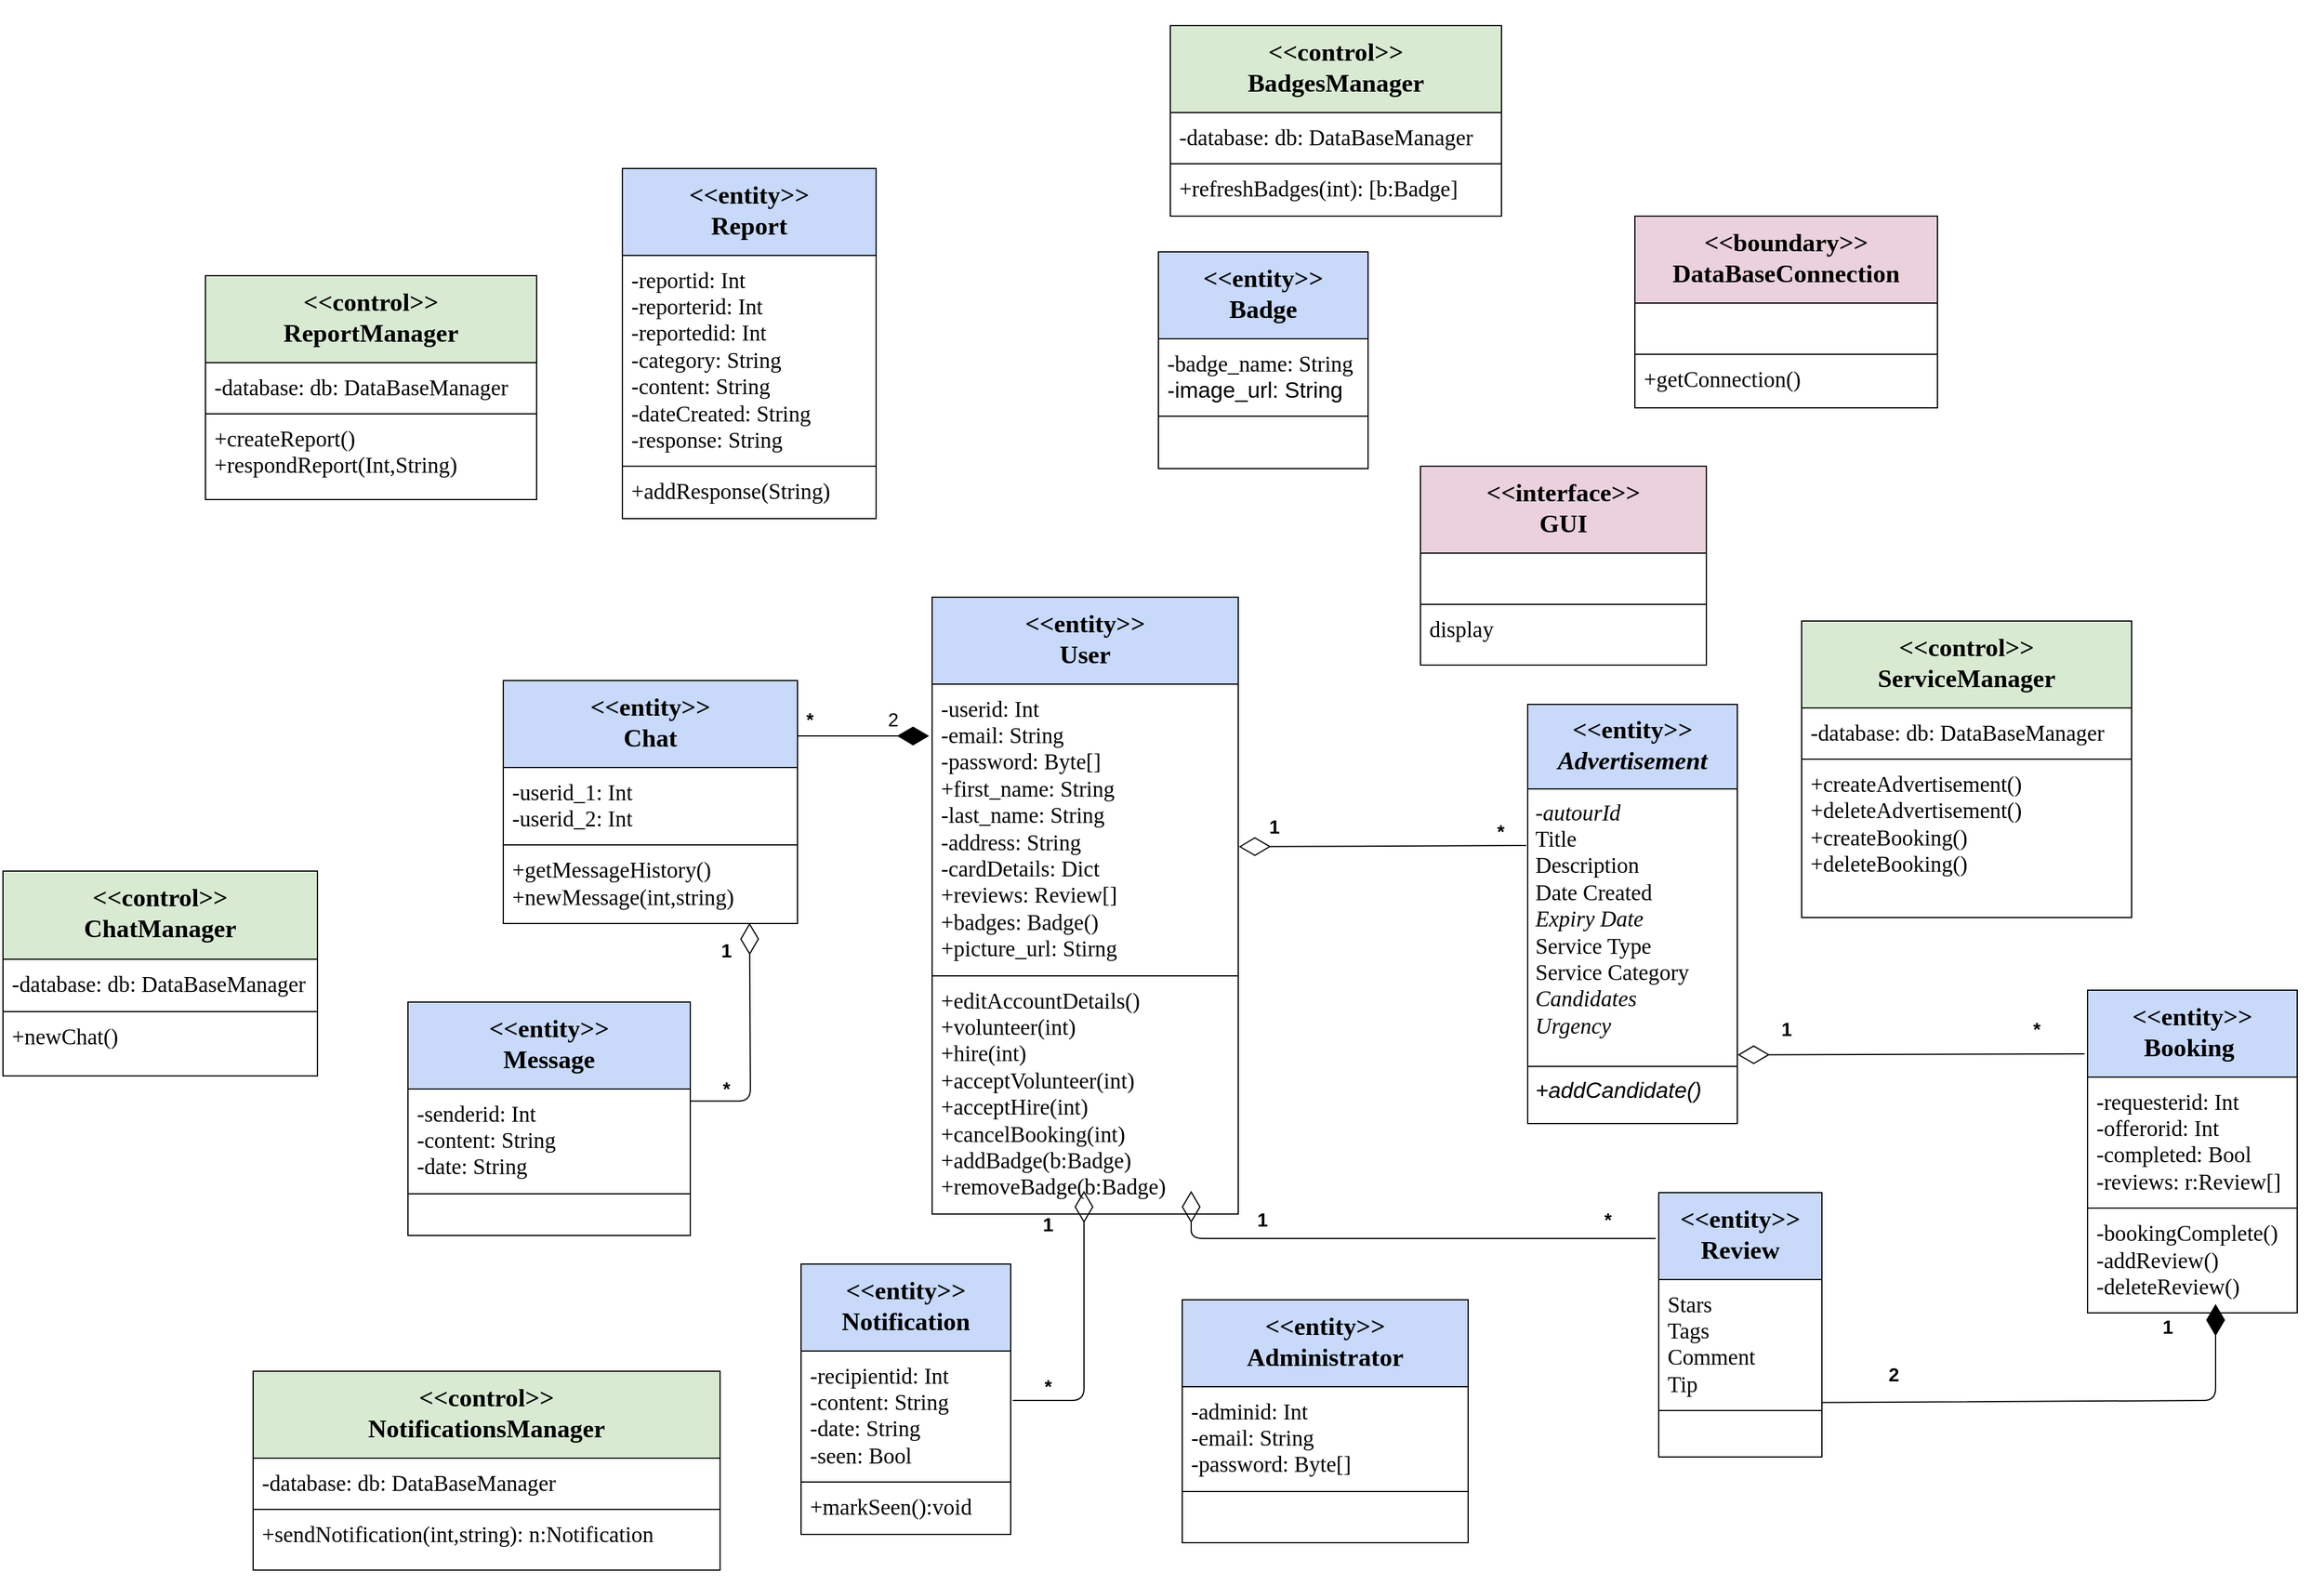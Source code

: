 <mxfile version="14.5.0" type="github">
  <diagram id="C5RBs43oDa-KdzZeNtuy" name="Page-1">
    <mxGraphModel dx="2733" dy="2215" grid="1" gridSize="10" guides="1" tooltips="1" connect="1" arrows="1" fold="1" page="1" pageScale="1" pageWidth="827" pageHeight="1169" math="0" shadow="0">
      <root>
        <mxCell id="WIyWlLk6GJQsqaUBKTNV-0" />
        <mxCell id="WIyWlLk6GJQsqaUBKTNV-1" parent="WIyWlLk6GJQsqaUBKTNV-0" />
        <mxCell id="wQyM_oGxPqQlltokziNy-2" value="&lt;meta charset=&quot;utf-8&quot;&gt;&lt;b style=&quot;font-weight: normal&quot; id=&quot;docs-internal-guid-32f2ac55-7fff-0cd5-32e0-9c12dda5c07a&quot;&gt;&amp;nbsp;&lt;table style=&quot;border: none ; border-collapse: collapse&quot;&gt;&lt;colgroup&gt;&lt;col width=&quot;176px&quot;&gt;&lt;/colgroup&gt;&lt;tbody&gt;&lt;tr style=&quot;height: 66px&quot;&gt;&lt;td style=&quot;background-color: #c8d9f9 ; opacity: 1 ; filter: alpha(opacity = 100) ; vertical-align: top ; border-left: solid #000000 1.331px ; border-right: solid #000000 1.331px ; border-top: solid #000000 1.331px ; border-bottom: solid #000000 1.331px ; padding-top: 10px ; padding-right: 7px ; padding-bottom: 10px ; padding-left: 7px&quot;&gt;&lt;p dir=&quot;ltr&quot; style=&quot;line-height: 1.2 ; text-align: center ; margin-top: 0pt ; margin-bottom: 0pt&quot;&gt;&lt;span style=&quot;font-size: 16pt; font-family: &amp;quot;times new roman&amp;quot;; color: rgb(0, 0, 0); background-color: transparent; font-weight: 700; font-style: normal; font-variant: normal; text-decoration: none; vertical-align: baseline;&quot;&gt;&amp;lt;&amp;lt;entity&amp;gt;&amp;gt;&lt;/span&gt;&lt;/p&gt;&lt;p dir=&quot;ltr&quot; style=&quot;line-height: 1.2 ; text-align: center ; margin-top: 0pt ; margin-bottom: 0pt&quot;&gt;&lt;span style=&quot;font-size: 16pt; font-family: &amp;quot;times new roman&amp;quot;; color: rgb(0, 0, 0); background-color: transparent; font-weight: 700; font-style: normal; font-variant: normal; text-decoration: none; vertical-align: baseline;&quot;&gt;Badge&lt;/span&gt;&lt;/p&gt;&lt;/td&gt;&lt;/tr&gt;&lt;tr style=&quot;height: 23px&quot;&gt;&lt;td style=&quot;vertical-align: top ; border-left: solid #000000 1.331px ; border-right: solid #000000 1.331px ; border-top: solid #000000 1.331px ; border-bottom: solid #000000 1.331px ; padding-top: 10px ; padding-right: 7px ; padding-bottom: 10px ; padding-left: 7px&quot;&gt;&lt;p dir=&quot;ltr&quot; style=&quot;line-height: 1.2 ; margin-top: 0pt ; margin-bottom: 0pt&quot;&gt;&lt;span style=&quot;font-size: 14pt; font-family: &amp;quot;times new roman&amp;quot;; color: rgb(0, 0, 0); background-color: transparent; font-weight: 400; font-style: normal; font-variant: normal; text-decoration: none; vertical-align: baseline;&quot;&gt;-badge_name: String&lt;/span&gt;&lt;/p&gt;&lt;p dir=&quot;ltr&quot; style=&quot;line-height: 1.2 ; margin-top: 0pt ; margin-bottom: 0pt&quot;&gt;&lt;span style=&quot;font-size: 14pt; font-family: arial; color: rgb(0, 0, 0); background-color: transparent; font-weight: 400; font-style: normal; font-variant: normal; text-decoration: none; vertical-align: baseline;&quot;&gt;-image_url: String&lt;/span&gt;&lt;/p&gt;&lt;/td&gt;&lt;/tr&gt;&lt;tr style=&quot;height: 38px&quot;&gt;&lt;td style=&quot;vertical-align: top ; border-left: solid #000000 1.331px ; border-right: solid #000000 1.331px ; border-top: solid #000000 1.331px ; border-bottom: solid #000000 1.331px ; padding-top: 10px ; padding-right: 7px ; padding-bottom: 10px ; padding-left: 7px&quot;&gt;&lt;p dir=&quot;ltr&quot; style=&quot;line-height: 1.2 ; margin-top: 0pt ; margin-bottom: 0pt&quot;&gt;&lt;span style=&quot;font-size: 14pt; font-family: arial; color: rgb(0, 0, 0); background-color: transparent; font-weight: 400; font-style: normal; font-variant: normal; text-decoration: none; vertical-align: baseline;&quot;&gt;&amp;nbsp;&lt;/span&gt;&lt;/p&gt;&lt;/td&gt;&lt;/tr&gt;&lt;/tbody&gt;&lt;/table&gt;&lt;/b&gt;" style="text;whiteSpace=wrap;html=1;" vertex="1" parent="WIyWlLk6GJQsqaUBKTNV-1">
          <mxGeometry x="300" y="50" width="200" height="210" as="geometry" />
        </mxCell>
        <mxCell id="wQyM_oGxPqQlltokziNy-5" value="&lt;meta charset=&quot;utf-8&quot;&gt;&lt;b style=&quot;font-weight: normal&quot; id=&quot;docs-internal-guid-a7db998e-7fff-4711-574c-0919b6f5d0d9&quot;&gt;&amp;nbsp;&lt;table style=&quot;border: none ; border-collapse: collapse&quot;&gt;&lt;colgroup&gt;&lt;col width=&quot;278px&quot;&gt;&lt;/colgroup&gt;&lt;tbody&gt;&lt;tr style=&quot;height: 41px&quot;&gt;&lt;td style=&quot;background-color: #d9ead3 ; opacity: 1 ; filter: alpha(opacity = 100) ; vertical-align: top ; border-left: solid #000000 1.331px ; border-right: solid #000000 1.331px ; border-top: solid #000000 1.331px ; border-bottom: solid #000000 1.331px ; padding-top: 10px ; padding-right: 7px ; padding-bottom: 10px ; padding-left: 7px&quot;&gt;&lt;p dir=&quot;ltr&quot; style=&quot;line-height: 1.2 ; text-align: center ; margin-top: 0pt ; margin-bottom: 0pt&quot;&gt;&lt;span style=&quot;font-size: 16pt; font-family: &amp;quot;times new roman&amp;quot;; color: rgb(0, 0, 0); background-color: transparent; font-weight: 700; font-style: normal; font-variant: normal; text-decoration: none; vertical-align: baseline;&quot;&gt;&amp;lt;&amp;lt;control&amp;gt;&amp;gt;&lt;/span&gt;&lt;/p&gt;&lt;p dir=&quot;ltr&quot; style=&quot;line-height: 1.2 ; text-align: center ; margin-top: 0pt ; margin-bottom: 0pt&quot;&gt;&lt;span style=&quot;font-size: 16pt; font-family: &amp;quot;times new roman&amp;quot;; color: rgb(0, 0, 0); background-color: transparent; font-weight: 700; font-style: normal; font-variant: normal; text-decoration: none; vertical-align: baseline;&quot;&gt;BadgesManager&lt;/span&gt;&lt;/p&gt;&lt;/td&gt;&lt;/tr&gt;&lt;tr style=&quot;height: 38px&quot;&gt;&lt;td style=&quot;vertical-align: top ; border-left: solid #000000 1.331px ; border-right: solid #000000 1.331px ; border-top: solid #000000 1.331px ; border-bottom: solid #000000 1.331px ; padding-top: 10px ; padding-right: 7px ; padding-bottom: 10px ; padding-left: 7px&quot;&gt;&lt;p dir=&quot;ltr&quot; style=&quot;line-height: 1.2 ; margin-top: 0pt ; margin-bottom: 0pt&quot;&gt;&lt;span style=&quot;font-size: 14pt; font-family: &amp;quot;times new roman&amp;quot;; color: rgb(0, 0, 0); background-color: transparent; font-weight: 400; font-style: normal; font-variant: normal; text-decoration: none; vertical-align: baseline;&quot;&gt;-database: db: DataBaseManager&lt;/span&gt;&lt;/p&gt;&lt;/td&gt;&lt;/tr&gt;&lt;tr style=&quot;height: 44px&quot;&gt;&lt;td style=&quot;vertical-align: top ; border-left: solid #000000 1.331px ; border-right: solid #000000 1.331px ; border-top: solid #000000 1.331px ; border-bottom: solid #000000 1.331px ; padding-top: 10px ; padding-right: 7px ; padding-bottom: 10px ; padding-left: 7px&quot;&gt;&lt;p dir=&quot;ltr&quot; style=&quot;line-height: 1.2 ; margin-top: 0pt ; margin-bottom: 0pt&quot;&gt;&lt;span style=&quot;font-size: 14pt; font-family: &amp;quot;times new roman&amp;quot;; color: rgb(0, 0, 0); background-color: transparent; font-weight: 400; font-style: normal; font-variant: normal; text-decoration: none; vertical-align: baseline;&quot;&gt;+refreshBadges(int): [b:Badge]&amp;nbsp;&lt;/span&gt;&lt;/p&gt;&lt;/td&gt;&lt;/tr&gt;&lt;/tbody&gt;&lt;/table&gt;&lt;/b&gt;" style="text;whiteSpace=wrap;html=1;" vertex="1" parent="WIyWlLk6GJQsqaUBKTNV-1">
          <mxGeometry x="310" y="-140" width="300" height="190" as="geometry" />
        </mxCell>
        <mxCell id="wQyM_oGxPqQlltokziNy-7" value="&lt;meta charset=&quot;utf-8&quot;&gt;&lt;b style=&quot;font-weight: normal&quot; id=&quot;docs-internal-guid-102a46e9-7fff-b2ee-8c5b-fd415bf8b91b&quot;&gt;&amp;nbsp;&lt;table style=&quot;border: none ; border-collapse: collapse&quot;&gt;&lt;colgroup&gt;&lt;col width=&quot;240px&quot;&gt;&lt;/colgroup&gt;&lt;tbody&gt;&lt;tr style=&quot;height: 42px&quot;&gt;&lt;td style=&quot;background-color: #c8d9f9 ; opacity: 1 ; filter: alpha(opacity = 100) ; vertical-align: top ; border-left: solid #000000 1.331px ; border-right: solid #000000 1.331px ; border-top: solid #000000 1.331px ; border-bottom: solid #000000 1.331px ; padding-top: 10px ; padding-right: 7px ; padding-bottom: 10px ; padding-left: 7px&quot;&gt;&lt;p dir=&quot;ltr&quot; style=&quot;line-height: 1.2 ; text-align: center ; margin-top: 0pt ; margin-bottom: 0pt&quot;&gt;&lt;span style=&quot;font-size: 16pt; font-family: &amp;quot;times new roman&amp;quot;; color: rgb(0, 0, 0); background-color: transparent; font-weight: 700; font-style: normal; font-variant: normal; text-decoration: none; vertical-align: baseline;&quot;&gt;&amp;lt;&amp;lt;entity&amp;gt;&amp;gt;&lt;/span&gt;&lt;/p&gt;&lt;p dir=&quot;ltr&quot; style=&quot;line-height: 1.2 ; text-align: center ; margin-top: 0pt ; margin-bottom: 0pt&quot;&gt;&lt;span style=&quot;font-size: 16pt; font-family: &amp;quot;times new roman&amp;quot;; color: rgb(0, 0, 0); background-color: transparent; font-weight: 700; font-style: normal; font-variant: normal; text-decoration: none; vertical-align: baseline;&quot;&gt;Administrator&lt;/span&gt;&lt;/p&gt;&lt;/td&gt;&lt;/tr&gt;&lt;tr style=&quot;height: 63px&quot;&gt;&lt;td style=&quot;vertical-align: top ; border-left: solid #000000 1.331px ; border-right: solid #000000 1.331px ; border-top: solid #000000 1.331px ; border-bottom: solid #000000 1.331px ; padding-top: 10px ; padding-right: 7px ; padding-bottom: 10px ; padding-left: 7px&quot;&gt;&lt;p dir=&quot;ltr&quot; style=&quot;line-height: 1.2 ; margin-top: 0pt ; margin-bottom: 0pt&quot;&gt;&lt;span style=&quot;font-size: 14pt; font-family: &amp;quot;times new roman&amp;quot;; color: rgb(0, 0, 0); background-color: transparent; font-weight: 400; font-style: normal; font-variant: normal; text-decoration: none; vertical-align: baseline;&quot;&gt;-adminid: Int&lt;/span&gt;&lt;/p&gt;&lt;p dir=&quot;ltr&quot; style=&quot;line-height: 1.2 ; margin-top: 0pt ; margin-bottom: 0pt&quot;&gt;&lt;span style=&quot;font-size: 14pt; font-family: &amp;quot;times new roman&amp;quot;; color: rgb(0, 0, 0); background-color: transparent; font-weight: 400; font-style: normal; font-variant: normal; text-decoration: none; vertical-align: baseline;&quot;&gt;-email: String&lt;/span&gt;&lt;/p&gt;&lt;p dir=&quot;ltr&quot; style=&quot;line-height: 1.2 ; margin-top: 0pt ; margin-bottom: 0pt&quot;&gt;&lt;span style=&quot;font-size: 14pt; font-family: &amp;quot;times new roman&amp;quot;; color: rgb(0, 0, 0); background-color: transparent; font-weight: 400; font-style: normal; font-variant: normal; text-decoration: none; vertical-align: baseline;&quot;&gt;-password: Byte[]&lt;/span&gt;&lt;/p&gt;&lt;/td&gt;&lt;/tr&gt;&lt;tr style=&quot;height: 39px&quot;&gt;&lt;td style=&quot;vertical-align: top ; border-left: solid #000000 1.331px ; border-right: solid #000000 1.331px ; border-top: solid #000000 1.331px ; border-bottom: solid #000000 1.331px ; padding-top: 10px ; padding-right: 7px ; padding-bottom: 10px ; padding-left: 7px&quot;&gt;&lt;p dir=&quot;ltr&quot; style=&quot;line-height: 1.2 ; margin-top: 0pt ; margin-bottom: 0pt&quot;&gt;&lt;span style=&quot;font-size: 14pt; font-family: arial; color: rgb(0, 0, 0); background-color: transparent; font-weight: 400; font-style: normal; font-variant: normal; text-decoration: none; vertical-align: baseline;&quot;&gt;&amp;nbsp;&lt;/span&gt;&lt;/p&gt;&lt;/td&gt;&lt;/tr&gt;&lt;/tbody&gt;&lt;/table&gt;&lt;/b&gt;" style="text;whiteSpace=wrap;html=1;" vertex="1" parent="WIyWlLk6GJQsqaUBKTNV-1">
          <mxGeometry x="320" y="930" width="270" height="230" as="geometry" />
        </mxCell>
        <mxCell id="wQyM_oGxPqQlltokziNy-8" value="&lt;meta charset=&quot;utf-8&quot;&gt;&lt;b style=&quot;font-weight: normal&quot; id=&quot;docs-internal-guid-fb555f75-7fff-ffb7-ab83-3d34b5f67b0b&quot;&gt;&amp;nbsp;&lt;table style=&quot;border: none ; border-collapse: collapse&quot;&gt;&lt;colgroup&gt;&lt;col width=&quot;249px&quot;&gt;&lt;/colgroup&gt;&lt;tbody&gt;&lt;tr style=&quot;height: 53px&quot;&gt;&lt;td style=&quot;background-color: #c8d9f9 ; opacity: 1 ; filter: alpha(opacity = 100) ; vertical-align: top ; border-left: solid #000000 1.331px ; border-right: solid #000000 1.331px ; border-top: solid #000000 1.331px ; border-bottom: solid #000000 1.331px ; padding-top: 10px ; padding-right: 7px ; padding-bottom: 10px ; padding-left: 7px&quot;&gt;&lt;p dir=&quot;ltr&quot; style=&quot;line-height: 1.2 ; text-align: center ; margin-top: 0pt ; margin-bottom: 0pt&quot;&gt;&lt;span style=&quot;font-size: 16pt; font-family: &amp;quot;times new roman&amp;quot;; color: rgb(0, 0, 0); background-color: transparent; font-weight: 700; font-style: normal; font-variant: normal; text-decoration: none; vertical-align: baseline;&quot;&gt;&amp;lt;&amp;lt;entity&amp;gt;&amp;gt;&lt;/span&gt;&lt;/p&gt;&lt;p dir=&quot;ltr&quot; style=&quot;line-height: 1.2 ; text-align: center ; margin-top: 0pt ; margin-bottom: 0pt&quot;&gt;&lt;span style=&quot;font-size: 16pt; font-family: &amp;quot;times new roman&amp;quot;; color: rgb(0, 0, 0); background-color: transparent; font-weight: 700; font-style: normal; font-variant: normal; text-decoration: none; vertical-align: baseline;&quot;&gt;Message&lt;/span&gt;&lt;/p&gt;&lt;/td&gt;&lt;/tr&gt;&lt;tr style=&quot;height: 62px&quot;&gt;&lt;td style=&quot;vertical-align: top ; border-left: solid #000000 1.331px ; border-right: solid #000000 1.331px ; border-top: solid #000000 1.331px ; border-bottom: solid #000000 1.331px ; padding-top: 10px ; padding-right: 7px ; padding-bottom: 10px ; padding-left: 7px&quot;&gt;&lt;p dir=&quot;ltr&quot; style=&quot;line-height: 1.2 ; margin-top: 0pt ; margin-bottom: 0pt&quot;&gt;&lt;span style=&quot;font-size: 14pt; font-family: &amp;quot;times new roman&amp;quot;; color: rgb(0, 0, 0); background-color: transparent; font-weight: 400; font-style: normal; font-variant: normal; text-decoration: none; vertical-align: baseline;&quot;&gt;-senderid: Int&lt;/span&gt;&lt;/p&gt;&lt;p dir=&quot;ltr&quot; style=&quot;line-height: 1.2 ; margin-top: 0pt ; margin-bottom: 0pt&quot;&gt;&lt;span style=&quot;font-size: 14pt; font-family: &amp;quot;times new roman&amp;quot;; color: rgb(0, 0, 0); background-color: transparent; font-weight: 400; font-style: normal; font-variant: normal; text-decoration: none; vertical-align: baseline;&quot;&gt;-content: String&lt;/span&gt;&lt;/p&gt;&lt;p dir=&quot;ltr&quot; style=&quot;line-height: 1.2 ; margin-top: 0pt ; margin-bottom: 0pt&quot;&gt;&lt;span style=&quot;font-size: 14pt; font-family: &amp;quot;times new roman&amp;quot;; color: rgb(0, 0, 0); background-color: transparent; font-weight: 400; font-style: normal; font-variant: normal; text-decoration: none; vertical-align: baseline;&quot;&gt;-date: String&lt;/span&gt;&lt;/p&gt;&lt;/td&gt;&lt;/tr&gt;&lt;tr style=&quot;height: 32px&quot;&gt;&lt;td style=&quot;vertical-align: top ; border-left: solid #000000 1.331px ; border-right: solid #000000 1.331px ; border-top: solid #000000 1.331px ; border-bottom: solid #000000 1.331px ; padding-top: 10px ; padding-right: 7px ; padding-bottom: 10px ; padding-left: 7px&quot;&gt;&amp;nbsp;&lt;/td&gt;&lt;/tr&gt;&lt;/tbody&gt;&lt;/table&gt;&lt;/b&gt;" style="text;whiteSpace=wrap;html=1;" vertex="1" parent="WIyWlLk6GJQsqaUBKTNV-1">
          <mxGeometry x="-330" y="680" width="240" height="220" as="geometry" />
        </mxCell>
        <mxCell id="wQyM_oGxPqQlltokziNy-10" value="&lt;meta charset=&quot;utf-8&quot;&gt;&lt;b style=&quot;font-weight: normal&quot; id=&quot;docs-internal-guid-c2a595e2-7fff-4fe5-c91d-e28788fa167e&quot;&gt;&amp;nbsp;&lt;table style=&quot;border: none ; border-collapse: collapse&quot;&gt;&lt;colgroup&gt;&lt;col width=&quot;249px&quot;&gt;&lt;/colgroup&gt;&lt;tbody&gt;&lt;tr style=&quot;height: 53px&quot;&gt;&lt;td style=&quot;background-color: #c8d9f9 ; opacity: 1 ; filter: alpha(opacity = 100) ; vertical-align: top ; border-left: solid #000000 1.331px ; border-right: solid #000000 1.331px ; border-top: solid #000000 1.331px ; border-bottom: solid #000000 1.331px ; padding-top: 10px ; padding-right: 7px ; padding-bottom: 10px ; padding-left: 7px&quot;&gt;&lt;p dir=&quot;ltr&quot; style=&quot;line-height: 1.2 ; text-align: center ; margin-top: 0pt ; margin-bottom: 0pt&quot;&gt;&lt;span style=&quot;font-size: 16pt; font-family: &amp;quot;times new roman&amp;quot;; color: rgb(0, 0, 0); background-color: transparent; font-weight: 700; font-style: normal; font-variant: normal; text-decoration: none; vertical-align: baseline;&quot;&gt;&amp;lt;&amp;lt;entity&amp;gt;&amp;gt;&lt;/span&gt;&lt;/p&gt;&lt;p dir=&quot;ltr&quot; style=&quot;line-height: 1.2 ; text-align: center ; margin-top: 0pt ; margin-bottom: 0pt&quot;&gt;&lt;span style=&quot;font-size: 16pt; font-family: &amp;quot;times new roman&amp;quot;; color: rgb(0, 0, 0); background-color: transparent; font-weight: 700; font-style: normal; font-variant: normal; text-decoration: none; vertical-align: baseline;&quot;&gt;Chat&lt;/span&gt;&lt;/p&gt;&lt;/td&gt;&lt;/tr&gt;&lt;tr style=&quot;height: 62px&quot;&gt;&lt;td style=&quot;vertical-align: top ; border-left: solid #000000 1.331px ; border-right: solid #000000 1.331px ; border-top: solid #000000 1.331px ; border-bottom: solid #000000 1.331px ; padding-top: 10px ; padding-right: 7px ; padding-bottom: 10px ; padding-left: 7px&quot;&gt;&lt;p dir=&quot;ltr&quot; style=&quot;line-height: 1.2 ; margin-top: 0pt ; margin-bottom: 0pt&quot;&gt;&lt;span style=&quot;font-size: 14pt; font-family: &amp;quot;times new roman&amp;quot;; color: rgb(0, 0, 0); background-color: transparent; font-weight: 400; font-style: normal; font-variant: normal; text-decoration: none; vertical-align: baseline;&quot;&gt;-userid_1: Int&lt;/span&gt;&lt;/p&gt;&lt;p dir=&quot;ltr&quot; style=&quot;line-height: 1.2 ; margin-top: 0pt ; margin-bottom: 0pt&quot;&gt;&lt;span style=&quot;font-size: 14pt; font-family: &amp;quot;times new roman&amp;quot;; color: rgb(0, 0, 0); background-color: transparent; font-weight: 400; font-style: normal; font-variant: normal; text-decoration: none; vertical-align: baseline;&quot;&gt;-userid_2: Int&lt;/span&gt;&lt;/p&gt;&lt;/td&gt;&lt;/tr&gt;&lt;tr style=&quot;height: 32px&quot;&gt;&lt;td style=&quot;vertical-align: top ; border-left: solid #000000 1.331px ; border-right: solid #000000 1.331px ; border-top: solid #000000 1.331px ; border-bottom: solid #000000 1.331px ; padding-top: 10px ; padding-right: 7px ; padding-bottom: 10px ; padding-left: 7px&quot;&gt;&lt;p dir=&quot;ltr&quot; style=&quot;line-height: 1.2 ; margin-top: 0pt ; margin-bottom: 0pt&quot;&gt;&lt;span style=&quot;font-size: 14pt; font-family: &amp;quot;times new roman&amp;quot;; color: rgb(0, 0, 0); background-color: transparent; font-weight: 400; font-style: normal; font-variant: normal; text-decoration: none; vertical-align: baseline;&quot;&gt;+getMessageHistory()&lt;/span&gt;&lt;/p&gt;&lt;p dir=&quot;ltr&quot; style=&quot;line-height: 1.2 ; margin-top: 0pt ; margin-bottom: 0pt&quot;&gt;&lt;span style=&quot;font-size: 14pt; font-family: &amp;quot;times new roman&amp;quot;; color: rgb(0, 0, 0); background-color: transparent; font-weight: 400; font-style: normal; font-variant: normal; text-decoration: none; vertical-align: baseline;&quot;&gt;+newMessage(int,string)&lt;/span&gt;&lt;/p&gt;&lt;/td&gt;&lt;/tr&gt;&lt;/tbody&gt;&lt;/table&gt;&lt;/b&gt;" style="text;whiteSpace=wrap;html=1;" vertex="1" parent="WIyWlLk6GJQsqaUBKTNV-1">
          <mxGeometry x="-250" y="410" width="250" height="220" as="geometry" />
        </mxCell>
        <mxCell id="wQyM_oGxPqQlltokziNy-11" value="&lt;meta charset=&quot;utf-8&quot;&gt;&lt;b style=&quot;font-weight: normal&quot; id=&quot;docs-internal-guid-8f333556-7fff-7db2-3a27-5443b06cfc64&quot;&gt;&amp;nbsp;&lt;table style=&quot;border: none ; border-collapse: collapse&quot;&gt;&lt;colgroup&gt;&lt;col width=&quot;264px&quot;&gt;&lt;/colgroup&gt;&lt;tbody&gt;&lt;tr style=&quot;height: 74px&quot;&gt;&lt;td style=&quot;background-color: #d9ead3 ; opacity: 1 ; filter: alpha(opacity = 100) ; vertical-align: top ; border-left: solid #000000 1.331px ; border-right: solid #000000 1.331px ; border-top: solid #000000 1.331px ; border-bottom: solid #000000 1.331px ; padding-top: 10px ; padding-right: 7px ; padding-bottom: 10px ; padding-left: 7px&quot;&gt;&lt;p dir=&quot;ltr&quot; style=&quot;line-height: 1.2 ; text-align: center ; margin-top: 0pt ; margin-bottom: 0pt&quot;&gt;&lt;span style=&quot;font-size: 16pt; font-family: &amp;quot;times new roman&amp;quot;; color: rgb(0, 0, 0); background-color: transparent; font-weight: 700; font-style: normal; font-variant: normal; text-decoration: none; vertical-align: baseline;&quot;&gt;&amp;lt;&amp;lt;control&amp;gt;&amp;gt;&lt;/span&gt;&lt;/p&gt;&lt;p dir=&quot;ltr&quot; style=&quot;line-height: 1.2 ; text-align: center ; margin-top: 0pt ; margin-bottom: 0pt&quot;&gt;&lt;span style=&quot;font-size: 16pt; font-family: &amp;quot;times new roman&amp;quot;; color: rgb(0, 0, 0); background-color: transparent; font-weight: 700; font-style: normal; font-variant: normal; text-decoration: none; vertical-align: baseline;&quot;&gt;ChatManager&lt;/span&gt;&lt;/p&gt;&lt;/td&gt;&lt;/tr&gt;&lt;tr style=&quot;height: 44px&quot;&gt;&lt;td style=&quot;vertical-align: top ; border-left: solid #000000 1.331px ; border-right: solid #000000 1.331px ; border-top: solid #000000 1.331px ; border-bottom: solid #000000 1.331px ; padding-top: 10px ; padding-right: 7px ; padding-bottom: 10px ; padding-left: 7px&quot;&gt;&lt;p dir=&quot;ltr&quot; style=&quot;line-height: 1.2 ; margin-top: 0pt ; margin-bottom: 0pt&quot;&gt;&lt;span style=&quot;font-size: 14pt; font-family: &amp;quot;times new roman&amp;quot;; color: rgb(0, 0, 0); background-color: transparent; font-weight: 400; font-style: normal; font-variant: normal; text-decoration: none; vertical-align: baseline;&quot;&gt;-database: db: DataBaseManager&lt;/span&gt;&lt;/p&gt;&lt;/td&gt;&lt;/tr&gt;&lt;tr style=&quot;height: 54px&quot;&gt;&lt;td style=&quot;vertical-align: top ; border-left: solid #000000 1.331px ; border-right: solid #000000 1.331px ; border-top: solid #000000 1.331px ; border-bottom: solid #000000 1.331px ; padding-top: 10px ; padding-right: 7px ; padding-bottom: 10px ; padding-left: 7px&quot;&gt;&lt;p dir=&quot;ltr&quot; style=&quot;line-height: 1.2 ; margin-top: 0pt ; margin-bottom: 0pt&quot;&gt;&lt;span style=&quot;font-size: 14pt; font-family: &amp;quot;times new roman&amp;quot;; color: rgb(0, 0, 0); background-color: transparent; font-weight: 400; font-style: normal; font-variant: normal; text-decoration: none; vertical-align: baseline;&quot;&gt;+newChat()&lt;/span&gt;&lt;/p&gt;&lt;/td&gt;&lt;/tr&gt;&lt;/tbody&gt;&lt;/table&gt;&lt;/b&gt;" style="text;whiteSpace=wrap;html=1;" vertex="1" parent="WIyWlLk6GJQsqaUBKTNV-1">
          <mxGeometry x="-670" y="570" width="290" height="200" as="geometry" />
        </mxCell>
        <mxCell id="wQyM_oGxPqQlltokziNy-12" value="&lt;meta charset=&quot;utf-8&quot;&gt;&lt;b style=&quot;font-weight: normal&quot; id=&quot;docs-internal-guid-58e743fc-7fff-a1fe-8975-cbec3e07dacb&quot;&gt;&amp;nbsp;&lt;table style=&quot;border: none ; border-collapse: collapse&quot;&gt;&lt;colgroup&gt;&lt;col width=&quot;264px&quot;&gt;&lt;/colgroup&gt;&lt;tbody&gt;&lt;tr style=&quot;height: 46px&quot;&gt;&lt;td style=&quot;background-color: #c8d9f9 ; opacity: 1 ; filter: alpha(opacity = 100) ; vertical-align: top ; border-left: solid #000000 1.331px ; border-right: solid #000000 1.331px ; border-top: solid #000000 1.331px ; border-bottom: solid #000000 1.331px ; padding-top: 10px ; padding-right: 7px ; padding-bottom: 10px ; padding-left: 7px&quot;&gt;&lt;p dir=&quot;ltr&quot; style=&quot;line-height: 1.2 ; text-align: center ; margin-top: 0pt ; margin-bottom: 0pt&quot;&gt;&lt;span style=&quot;font-size: 16pt; font-family: &amp;quot;times new roman&amp;quot;; color: rgb(0, 0, 0); background-color: transparent; font-weight: 700; font-style: normal; font-variant: normal; text-decoration: none; vertical-align: baseline;&quot;&gt;&amp;lt;&amp;lt;entity&amp;gt;&amp;gt;&lt;/span&gt;&lt;/p&gt;&lt;p dir=&quot;ltr&quot; style=&quot;line-height: 1.2 ; text-align: center ; margin-top: 0pt ; margin-bottom: 0pt&quot;&gt;&lt;span style=&quot;font-size: 16pt; font-family: &amp;quot;times new roman&amp;quot;; color: rgb(0, 0, 0); background-color: transparent; font-weight: 700; font-style: normal; font-variant: normal; text-decoration: none; vertical-align: baseline;&quot;&gt;User&lt;/span&gt;&lt;/p&gt;&lt;/td&gt;&lt;/tr&gt;&lt;tr style=&quot;height: 120px&quot;&gt;&lt;td style=&quot;vertical-align: top ; border-left: solid #000000 1.331px ; border-right: solid #000000 1.331px ; border-top: solid #000000 1.331px ; border-bottom: solid #000000 1.331px ; padding-top: 10px ; padding-right: 7px ; padding-bottom: 10px ; padding-left: 7px&quot;&gt;&lt;p dir=&quot;ltr&quot; style=&quot;line-height: 1.2 ; margin-top: 0pt ; margin-bottom: 0pt&quot;&gt;&lt;span style=&quot;font-size: 14pt; font-family: &amp;quot;times new roman&amp;quot;; color: rgb(0, 0, 0); background-color: transparent; font-weight: 400; font-style: normal; font-variant: normal; text-decoration: none; vertical-align: baseline;&quot;&gt;-userid: Int&lt;/span&gt;&lt;/p&gt;&lt;p dir=&quot;ltr&quot; style=&quot;line-height: 1.2 ; margin-top: 0pt ; margin-bottom: 0pt&quot;&gt;&lt;span style=&quot;font-size: 14pt; font-family: &amp;quot;times new roman&amp;quot;; color: rgb(0, 0, 0); background-color: transparent; font-weight: 400; font-style: normal; font-variant: normal; text-decoration: none; vertical-align: baseline;&quot;&gt;-email: String&lt;/span&gt;&lt;/p&gt;&lt;p dir=&quot;ltr&quot; style=&quot;line-height: 1.2 ; margin-top: 0pt ; margin-bottom: 0pt&quot;&gt;&lt;span style=&quot;font-size: 14pt; font-family: &amp;quot;times new roman&amp;quot;; color: rgb(0, 0, 0); background-color: transparent; font-weight: 400; font-style: normal; font-variant: normal; text-decoration: none; vertical-align: baseline;&quot;&gt;-password: Byte[]&lt;/span&gt;&lt;/p&gt;&lt;p dir=&quot;ltr&quot; style=&quot;line-height: 1.2 ; margin-top: 0pt ; margin-bottom: 0pt&quot;&gt;&lt;span style=&quot;font-size: 14pt; font-family: &amp;quot;times new roman&amp;quot;; color: rgb(0, 0, 0); background-color: transparent; font-weight: 400; font-style: normal; font-variant: normal; text-decoration: none; vertical-align: baseline;&quot;&gt;+first_name: String&lt;/span&gt;&lt;/p&gt;&lt;p dir=&quot;ltr&quot; style=&quot;line-height: 1.2 ; margin-top: 0pt ; margin-bottom: 0pt&quot;&gt;&lt;span style=&quot;font-size: 14pt; font-family: &amp;quot;times new roman&amp;quot;; color: rgb(0, 0, 0); background-color: transparent; font-weight: 400; font-style: normal; font-variant: normal; text-decoration: none; vertical-align: baseline;&quot;&gt;-last_name: String&lt;/span&gt;&lt;/p&gt;&lt;p dir=&quot;ltr&quot; style=&quot;line-height: 1.2 ; margin-top: 0pt ; margin-bottom: 0pt&quot;&gt;&lt;span style=&quot;font-size: 14pt; font-family: &amp;quot;times new roman&amp;quot;; color: rgb(0, 0, 0); background-color: transparent; font-weight: 400; font-style: normal; font-variant: normal; text-decoration: none; vertical-align: baseline;&quot;&gt;-address: String&lt;/span&gt;&lt;/p&gt;&lt;p dir=&quot;ltr&quot; style=&quot;line-height: 1.2 ; margin-top: 0pt ; margin-bottom: 0pt&quot;&gt;&lt;span style=&quot;font-size: 14pt; font-family: &amp;quot;times new roman&amp;quot;; color: rgb(0, 0, 0); background-color: transparent; font-weight: 400; font-style: normal; font-variant: normal; text-decoration: none; vertical-align: baseline;&quot;&gt;-cardDetails: Dict&lt;/span&gt;&lt;/p&gt;&lt;p dir=&quot;ltr&quot; style=&quot;line-height: 1.2 ; margin-top: 0pt ; margin-bottom: 0pt&quot;&gt;&lt;span style=&quot;font-size: 14pt; font-family: &amp;quot;times new roman&amp;quot;; color: rgb(0, 0, 0); background-color: transparent; font-weight: 400; font-style: normal; font-variant: normal; text-decoration: none; vertical-align: baseline;&quot;&gt;+reviews: Review[]&lt;/span&gt;&lt;/p&gt;&lt;p dir=&quot;ltr&quot; style=&quot;line-height: 1.2 ; margin-top: 0pt ; margin-bottom: 0pt&quot;&gt;&lt;span style=&quot;font-size: 14pt; font-family: &amp;quot;times new roman&amp;quot;; color: rgb(0, 0, 0); background-color: transparent; font-weight: 400; font-style: normal; font-variant: normal; text-decoration: none; vertical-align: baseline;&quot;&gt;+badges: Badge()&lt;/span&gt;&lt;/p&gt;&lt;p dir=&quot;ltr&quot; style=&quot;line-height: 1.2 ; margin-top: 0pt ; margin-bottom: 0pt&quot;&gt;&lt;span style=&quot;font-size: 14pt; font-family: &amp;quot;times new roman&amp;quot;; color: rgb(0, 0, 0); background-color: transparent; font-weight: 400; font-style: normal; font-variant: normal; text-decoration: none; vertical-align: baseline;&quot;&gt;+picture_url: Stirng&lt;/span&gt;&lt;/p&gt;&lt;/td&gt;&lt;/tr&gt;&lt;tr style=&quot;height: 40px&quot;&gt;&lt;td style=&quot;vertical-align: top ; border-left: solid #000000 1.331px ; border-right: solid #000000 1.331px ; border-top: solid #000000 1.331px ; border-bottom: solid #000000 1.331px ; padding-top: 10px ; padding-right: 7px ; padding-bottom: 10px ; padding-left: 7px&quot;&gt;&lt;p dir=&quot;ltr&quot; style=&quot;line-height: 1.2 ; margin-top: 0pt ; margin-bottom: 0pt&quot;&gt;&lt;span style=&quot;font-size: 14pt; font-family: &amp;quot;times new roman&amp;quot;; color: rgb(0, 0, 0); background-color: transparent; font-weight: 400; font-style: normal; font-variant: normal; text-decoration: none; vertical-align: baseline;&quot;&gt;+editAccountDetails()&lt;/span&gt;&lt;/p&gt;&lt;p dir=&quot;ltr&quot; style=&quot;line-height: 1.2 ; margin-top: 0pt ; margin-bottom: 0pt&quot;&gt;&lt;span style=&quot;font-size: 14pt; font-family: &amp;quot;times new roman&amp;quot;; color: rgb(0, 0, 0); background-color: transparent; font-weight: 400; font-style: normal; font-variant: normal; text-decoration: none; vertical-align: baseline;&quot;&gt;+volunteer(int)&lt;/span&gt;&lt;/p&gt;&lt;p dir=&quot;ltr&quot; style=&quot;line-height: 1.2 ; margin-top: 0pt ; margin-bottom: 0pt&quot;&gt;&lt;span style=&quot;font-size: 14pt; font-family: &amp;quot;times new roman&amp;quot;; color: rgb(0, 0, 0); background-color: transparent; font-weight: 400; font-style: normal; font-variant: normal; text-decoration: none; vertical-align: baseline;&quot;&gt;+hire(int)&lt;/span&gt;&lt;/p&gt;&lt;p dir=&quot;ltr&quot; style=&quot;line-height: 1.2 ; margin-top: 0pt ; margin-bottom: 0pt&quot;&gt;&lt;span style=&quot;font-size: 14pt; font-family: &amp;quot;times new roman&amp;quot;; color: rgb(0, 0, 0); background-color: transparent; font-weight: 400; font-style: normal; font-variant: normal; text-decoration: none; vertical-align: baseline;&quot;&gt;+acceptVolunteer(int)&lt;/span&gt;&lt;/p&gt;&lt;p dir=&quot;ltr&quot; style=&quot;line-height: 1.2 ; margin-top: 0pt ; margin-bottom: 0pt&quot;&gt;&lt;span style=&quot;font-size: 14pt; font-family: &amp;quot;times new roman&amp;quot;; color: rgb(0, 0, 0); background-color: transparent; font-weight: 400; font-style: normal; font-variant: normal; text-decoration: none; vertical-align: baseline;&quot;&gt;+acceptHire(int)&lt;/span&gt;&lt;/p&gt;&lt;p dir=&quot;ltr&quot; style=&quot;line-height: 1.2 ; margin-top: 0pt ; margin-bottom: 0pt&quot;&gt;&lt;span style=&quot;font-size: 14pt; font-family: &amp;quot;times new roman&amp;quot;; color: rgb(0, 0, 0); background-color: transparent; font-weight: 400; font-style: normal; font-variant: normal; text-decoration: none; vertical-align: baseline;&quot;&gt;+cancelBooking(int)&lt;/span&gt;&lt;/p&gt;&lt;p dir=&quot;ltr&quot; style=&quot;line-height: 1.2 ; margin-top: 0pt ; margin-bottom: 0pt&quot;&gt;&lt;span style=&quot;font-size: 14pt; font-family: &amp;quot;times new roman&amp;quot;; color: rgb(0, 0, 0); background-color: transparent; font-weight: 400; font-style: normal; font-variant: normal; text-decoration: none; vertical-align: baseline;&quot;&gt;+addBadge(b:Badge)&lt;/span&gt;&lt;/p&gt;&lt;p dir=&quot;ltr&quot; style=&quot;line-height: 1.2 ; margin-top: 0pt ; margin-bottom: 0pt&quot;&gt;&lt;span style=&quot;font-size: 14pt; font-family: &amp;quot;times new roman&amp;quot;; color: rgb(0, 0, 0); background-color: transparent; font-weight: 400; font-style: normal; font-variant: normal; text-decoration: none; vertical-align: baseline;&quot;&gt;+removeBadge(b:Badge)&lt;/span&gt;&lt;/p&gt;&lt;/td&gt;&lt;/tr&gt;&lt;/tbody&gt;&lt;/table&gt;&lt;/b&gt;" style="text;whiteSpace=wrap;html=1;" vertex="1" parent="WIyWlLk6GJQsqaUBKTNV-1">
          <mxGeometry x="110" y="340" width="260" height="290" as="geometry" />
        </mxCell>
        <mxCell id="wQyM_oGxPqQlltokziNy-13" value="&lt;b style=&quot;font-weight: normal&quot; id=&quot;docs-internal-guid-3d7ef241-7fff-c206-9803-10bf7b564cb2&quot;&gt;&amp;nbsp;&lt;table style=&quot;border: none ; border-collapse: collapse&quot;&gt;&lt;colgroup&gt;&lt;col width=&quot;278px&quot;&gt;&lt;/colgroup&gt;&lt;tbody&gt;&lt;tr style=&quot;height: 65px&quot;&gt;&lt;td style=&quot;background-color: #d9ead3 ; opacity: 1 ; filter: alpha(opacity = 100) ; vertical-align: top ; border-left: solid #000000 1.331px ; border-right: solid #000000 1.331px ; border-top: solid #000000 1.331px ; border-bottom: solid #000000 1.331px ; padding-top: 10px ; padding-right: 7px ; padding-bottom: 10px ; padding-left: 7px&quot;&gt;&lt;p dir=&quot;ltr&quot; style=&quot;line-height: 1.2 ; text-align: center ; margin-top: 0pt ; margin-bottom: 0pt&quot;&gt;&lt;span style=&quot;font-size: 16pt ; font-family: &amp;#34;times new roman&amp;#34; ; color: rgb(0 , 0 , 0) ; background-color: transparent ; font-weight: 700 ; font-style: normal ; font-variant: normal ; text-decoration: none ; vertical-align: baseline&quot;&gt;&amp;lt;&amp;lt;control&amp;gt;&amp;gt;&lt;/span&gt;&lt;/p&gt;&lt;p dir=&quot;ltr&quot; style=&quot;line-height: 1.2 ; text-align: center ; margin-top: 0pt ; margin-bottom: 0pt&quot;&gt;&lt;span style=&quot;font-size: 16pt ; font-family: &amp;#34;times new roman&amp;#34; ; color: rgb(0 , 0 , 0) ; background-color: transparent ; font-weight: 700 ; font-style: normal ; font-variant: normal ; text-decoration: none ; vertical-align: baseline&quot;&gt;ReportManager&lt;/span&gt;&lt;/p&gt;&lt;/td&gt;&lt;/tr&gt;&lt;tr style=&quot;height: 39px&quot;&gt;&lt;td style=&quot;vertical-align: top ; border-left: solid #000000 1.331px ; border-right: solid #000000 1.331px ; border-top: solid #000000 1.331px ; border-bottom: solid #000000 1.331px ; padding-top: 10px ; padding-right: 7px ; padding-bottom: 10px ; padding-left: 7px&quot;&gt;&lt;p dir=&quot;ltr&quot; style=&quot;line-height: 1.2 ; margin-top: 0pt ; margin-bottom: 0pt&quot;&gt;&lt;span style=&quot;font-size: 14pt ; font-family: &amp;#34;times new roman&amp;#34; ; color: rgb(0 , 0 , 0) ; background-color: transparent ; font-weight: 400 ; font-style: normal ; font-variant: normal ; text-decoration: none ; vertical-align: baseline&quot;&gt;-database: db: DataBaseManager&lt;/span&gt;&lt;/p&gt;&lt;/td&gt;&lt;/tr&gt;&lt;tr style=&quot;height: 72px&quot;&gt;&lt;td style=&quot;vertical-align: top ; border-left: solid #000000 1.331px ; border-right: solid #000000 1.331px ; border-top: solid #000000 1.331px ; border-bottom: solid #000000 1.331px ; padding-top: 10px ; padding-right: 7px ; padding-bottom: 10px ; padding-left: 7px&quot;&gt;&lt;p dir=&quot;ltr&quot; style=&quot;line-height: 1.2 ; margin-top: 0pt ; margin-bottom: 0pt&quot;&gt;&lt;span style=&quot;font-size: 14pt ; font-family: &amp;#34;times new roman&amp;#34; ; color: rgb(0 , 0 , 0) ; background-color: transparent ; font-weight: 400 ; font-style: normal ; font-variant: normal ; text-decoration: none ; vertical-align: baseline&quot;&gt;+createReport()&lt;/span&gt;&lt;/p&gt;&lt;p dir=&quot;ltr&quot; style=&quot;line-height: 1.2 ; margin-top: 0pt ; margin-bottom: 0pt&quot;&gt;&lt;span style=&quot;font-size: 14pt ; font-family: &amp;#34;times new roman&amp;#34; ; color: rgb(0 , 0 , 0) ; background-color: transparent ; font-weight: 400 ; font-style: normal ; font-variant: normal ; text-decoration: none ; vertical-align: baseline&quot;&gt;+respondReport(Int,String)&lt;/span&gt;&lt;/p&gt;&lt;/td&gt;&lt;/tr&gt;&lt;/tbody&gt;&lt;/table&gt;&lt;/b&gt;" style="text;whiteSpace=wrap;html=1;" vertex="1" parent="WIyWlLk6GJQsqaUBKTNV-1">
          <mxGeometry x="-500" y="70" width="300" height="220" as="geometry" />
        </mxCell>
        <mxCell id="wQyM_oGxPqQlltokziNy-14" value="&lt;meta charset=&quot;utf-8&quot;&gt;&lt;b style=&quot;font-weight: normal&quot; id=&quot;docs-internal-guid-bedba71c-7fff-d6dd-562c-5a7681b5bbfd&quot;&gt;&amp;nbsp;&lt;table style=&quot;border: none ; border-collapse: collapse&quot;&gt;&lt;colgroup&gt;&lt;col width=&quot;254px&quot;&gt;&lt;/colgroup&gt;&lt;tbody&gt;&lt;tr style=&quot;height: 63px&quot;&gt;&lt;td style=&quot;background-color: #ead1dc ; opacity: 1 ; filter: alpha(opacity = 100) ; vertical-align: top ; border-left: solid #000000 1.331px ; border-right: solid #000000 1.331px ; border-top: solid #000000 1.331px ; border-bottom: solid #000000 1.331px ; padding-top: 10px ; padding-right: 7px ; padding-bottom: 10px ; padding-left: 7px&quot;&gt;&lt;p dir=&quot;ltr&quot; style=&quot;line-height: 1.2 ; text-align: center ; margin-top: 0pt ; margin-bottom: 0pt&quot;&gt;&lt;span style=&quot;font-size: 16pt; font-family: &amp;quot;times new roman&amp;quot;; color: rgb(0, 0, 0); background-color: transparent; font-weight: 700; font-style: normal; font-variant: normal; text-decoration: none; vertical-align: baseline;&quot;&gt;&amp;lt;&amp;lt;boundary&amp;gt;&amp;gt;&lt;/span&gt;&lt;/p&gt;&lt;p dir=&quot;ltr&quot; style=&quot;line-height: 1.2 ; text-align: center ; margin-top: 0pt ; margin-bottom: 0pt&quot;&gt;&lt;span style=&quot;font-size: 16pt; font-family: &amp;quot;times new roman&amp;quot;; color: rgb(0, 0, 0); background-color: transparent; font-weight: 700; font-style: normal; font-variant: normal; text-decoration: none; vertical-align: baseline;&quot;&gt;DataBaseConnection&lt;/span&gt;&lt;/p&gt;&lt;/td&gt;&lt;/tr&gt;&lt;tr style=&quot;height: 43px&quot;&gt;&lt;td style=&quot;vertical-align: top ; border-left: solid #000000 1.331px ; border-right: solid #000000 1.331px ; border-top: solid #000000 1.331px ; border-bottom: solid #000000 1.331px ; padding-top: 10px ; padding-right: 7px ; padding-bottom: 10px ; padding-left: 7px&quot;&gt;&amp;nbsp;&lt;/td&gt;&lt;/tr&gt;&lt;tr style=&quot;height: 45px&quot;&gt;&lt;td style=&quot;vertical-align: top ; border-left: solid #000000 1.331px ; border-right: solid #000000 1.331px ; border-top: solid #000000 1.331px ; border-bottom: solid #000000 1.331px ; padding-top: 10px ; padding-right: 7px ; padding-bottom: 10px ; padding-left: 7px&quot;&gt;&lt;p dir=&quot;ltr&quot; style=&quot;line-height: 1.2 ; margin-top: 0pt ; margin-bottom: 0pt&quot;&gt;&lt;span style=&quot;font-size: 14pt; font-family: &amp;quot;times new roman&amp;quot;; color: rgb(0, 0, 0); background-color: transparent; font-weight: 400; font-style: normal; font-variant: normal; text-decoration: none; vertical-align: baseline;&quot;&gt;+getConnection()&lt;/span&gt;&lt;/p&gt;&lt;/td&gt;&lt;/tr&gt;&lt;/tbody&gt;&lt;/table&gt;&lt;/b&gt;" style="text;whiteSpace=wrap;html=1;" vertex="1" parent="WIyWlLk6GJQsqaUBKTNV-1">
          <mxGeometry x="700" y="20" width="280" height="190" as="geometry" />
        </mxCell>
        <mxCell id="wQyM_oGxPqQlltokziNy-15" value="&lt;meta charset=&quot;utf-8&quot;&gt;&lt;b style=&quot;font-weight: normal&quot; id=&quot;docs-internal-guid-eeaa8faa-7fff-1150-b196-6be68a389c80&quot;&gt;&amp;nbsp;&lt;table style=&quot;border: none ; border-collapse: collapse&quot;&gt;&lt;colgroup&gt;&lt;col width=&quot;213px&quot;&gt;&lt;/colgroup&gt;&lt;tbody&gt;&lt;tr style=&quot;height: 57px&quot;&gt;&lt;td style=&quot;background-color: #c8d9f9 ; opacity: 1 ; filter: alpha(opacity = 100) ; vertical-align: top ; border-left: solid #000000 1.331px ; border-right: solid #000000 1.331px ; border-top: solid #000000 1.331px ; border-bottom: solid #000000 1.331px ; padding-top: 10px ; padding-right: 7px ; padding-bottom: 10px ; padding-left: 7px&quot;&gt;&lt;p dir=&quot;ltr&quot; style=&quot;line-height: 1.2 ; text-align: center ; margin-top: 0pt ; margin-bottom: 0pt&quot;&gt;&lt;span style=&quot;font-size: 16pt; font-family: &amp;quot;times new roman&amp;quot;; color: rgb(0, 0, 0); background-color: transparent; font-weight: 700; font-style: normal; font-variant: normal; text-decoration: none; vertical-align: baseline;&quot;&gt;&amp;lt;&amp;lt;entity&amp;gt;&amp;gt;&lt;/span&gt;&lt;span style=&quot;font-size: 16pt; font-family: &amp;quot;times new roman&amp;quot;; color: rgb(0, 0, 0); background-color: transparent; font-weight: 700; font-style: normal; font-variant: normal; text-decoration: none; vertical-align: baseline;&quot;&gt;&lt;br&gt;&lt;/span&gt;&lt;span style=&quot;font-size: 16pt; font-family: &amp;quot;times new roman&amp;quot;; color: rgb(0, 0, 0); background-color: transparent; font-weight: 700; font-style: normal; font-variant: normal; text-decoration: none; vertical-align: baseline;&quot;&gt;Report&lt;/span&gt;&lt;/p&gt;&lt;/td&gt;&lt;/tr&gt;&lt;tr style=&quot;height: 130px&quot;&gt;&lt;td style=&quot;vertical-align: top ; border-left: solid #000000 1.331px ; border-right: solid #000000 1.331px ; border-top: solid #000000 1.331px ; border-bottom: solid #000000 1.331px ; padding-top: 10px ; padding-right: 7px ; padding-bottom: 10px ; padding-left: 7px&quot;&gt;&lt;p dir=&quot;ltr&quot; style=&quot;line-height: 1.2 ; margin-top: 0pt ; margin-bottom: 0pt&quot;&gt;&lt;span style=&quot;font-size: 14pt; font-family: &amp;quot;times new roman&amp;quot;; color: rgb(0, 0, 0); background-color: transparent; font-weight: 400; font-style: normal; font-variant: normal; text-decoration: none; vertical-align: baseline;&quot;&gt;-reportid: Int&lt;/span&gt;&lt;/p&gt;&lt;p dir=&quot;ltr&quot; style=&quot;line-height: 1.2 ; margin-top: 0pt ; margin-bottom: 0pt&quot;&gt;&lt;span style=&quot;font-size: 14pt; font-family: &amp;quot;times new roman&amp;quot;; color: rgb(0, 0, 0); background-color: transparent; font-weight: 400; font-style: normal; font-variant: normal; text-decoration: none; vertical-align: baseline;&quot;&gt;-reporterid: Int&lt;/span&gt;&lt;/p&gt;&lt;p dir=&quot;ltr&quot; style=&quot;line-height: 1.2 ; margin-top: 0pt ; margin-bottom: 0pt&quot;&gt;&lt;span style=&quot;font-size: 14pt; font-family: &amp;quot;times new roman&amp;quot;; color: rgb(0, 0, 0); background-color: transparent; font-weight: 400; font-style: normal; font-variant: normal; text-decoration: none; vertical-align: baseline;&quot;&gt;-reportedid: Int&lt;/span&gt;&lt;/p&gt;&lt;p dir=&quot;ltr&quot; style=&quot;line-height: 1.2 ; margin-top: 0pt ; margin-bottom: 0pt&quot;&gt;&lt;span style=&quot;font-size: 14pt; font-family: &amp;quot;times new roman&amp;quot;; color: rgb(0, 0, 0); background-color: transparent; font-weight: 400; font-style: normal; font-variant: normal; text-decoration: none; vertical-align: baseline;&quot;&gt;-category: String&lt;/span&gt;&lt;/p&gt;&lt;p dir=&quot;ltr&quot; style=&quot;line-height: 1.2 ; margin-top: 0pt ; margin-bottom: 0pt&quot;&gt;&lt;span style=&quot;font-size: 14pt; font-family: &amp;quot;times new roman&amp;quot;; color: rgb(0, 0, 0); background-color: transparent; font-weight: 400; font-style: normal; font-variant: normal; text-decoration: none; vertical-align: baseline;&quot;&gt;-content: String&lt;/span&gt;&lt;/p&gt;&lt;p dir=&quot;ltr&quot; style=&quot;line-height: 1.2 ; margin-top: 0pt ; margin-bottom: 0pt&quot;&gt;&lt;span style=&quot;font-size: 14pt; font-family: &amp;quot;times new roman&amp;quot;; color: rgb(0, 0, 0); background-color: transparent; font-weight: 400; font-style: normal; font-variant: normal; text-decoration: none; vertical-align: baseline;&quot;&gt;-dateCreated: String&lt;/span&gt;&lt;/p&gt;&lt;p dir=&quot;ltr&quot; style=&quot;line-height: 1.2 ; margin-top: 0pt ; margin-bottom: 0pt&quot;&gt;&lt;span style=&quot;font-size: 14pt; font-family: &amp;quot;times new roman&amp;quot;; color: rgb(0, 0, 0); background-color: transparent; font-weight: 400; font-style: normal; font-variant: normal; text-decoration: none; vertical-align: baseline;&quot;&gt;-response: String&lt;/span&gt;&lt;/p&gt;&lt;/td&gt;&lt;/tr&gt;&lt;tr style=&quot;height: 42px&quot;&gt;&lt;td style=&quot;vertical-align: top ; border-left: solid #000000 1.331px ; border-right: solid #000000 1.331px ; border-top: solid #000000 1.331px ; border-bottom: solid #000000 1.331px ; padding-top: 10px ; padding-right: 7px ; padding-bottom: 10px ; padding-left: 7px&quot;&gt;&lt;p dir=&quot;ltr&quot; style=&quot;line-height: 1.2 ; margin-top: 0pt ; margin-bottom: 0pt&quot;&gt;&lt;span style=&quot;font-size: 14pt; font-family: &amp;quot;times new roman&amp;quot;; color: rgb(0, 0, 0); background-color: transparent; font-weight: 400; font-style: normal; font-variant: normal; text-decoration: none; vertical-align: baseline;&quot;&gt;+addResponse(String)&lt;/span&gt;&lt;/p&gt;&lt;/td&gt;&lt;/tr&gt;&lt;/tbody&gt;&lt;/table&gt;&lt;/b&gt;" style="text;whiteSpace=wrap;html=1;" vertex="1" parent="WIyWlLk6GJQsqaUBKTNV-1">
          <mxGeometry x="-150" y="-20" width="240" height="310" as="geometry" />
        </mxCell>
        <mxCell id="wQyM_oGxPqQlltokziNy-16" value="&lt;meta charset=&quot;utf-8&quot;&gt;&lt;b style=&quot;font-weight: normal&quot; id=&quot;docs-internal-guid-f6aa3df3-7fff-0ad1-ffc3-a95e212908cb&quot;&gt;&amp;nbsp;&lt;table style=&quot;border: none ; border-collapse: collapse&quot;&gt;&lt;colgroup&gt;&lt;col width=&quot;289px&quot;&gt;&lt;/colgroup&gt;&lt;tbody&gt;&lt;tr style=&quot;height: 68px&quot;&gt;&lt;td style=&quot;background-color: #d9ead3 ; opacity: 1 ; filter: alpha(opacity = 100) ; vertical-align: top ; border-left: solid #000000 1.331px ; border-right: solid #000000 1.331px ; border-top: solid #000000 1.331px ; border-bottom: solid #000000 1.331px ; padding-top: 10px ; padding-right: 7px ; padding-bottom: 10px ; padding-left: 7px&quot;&gt;&lt;p dir=&quot;ltr&quot; style=&quot;line-height: 1.2 ; text-align: center ; margin-top: 0pt ; margin-bottom: 0pt&quot;&gt;&lt;span style=&quot;font-size: 16pt; font-family: &amp;quot;times new roman&amp;quot;; color: rgb(0, 0, 0); background-color: transparent; font-weight: 700; font-style: normal; font-variant: normal; text-decoration: none; vertical-align: baseline;&quot;&gt;&amp;lt;&amp;lt;control&amp;gt;&amp;gt;&lt;/span&gt;&lt;/p&gt;&lt;p dir=&quot;ltr&quot; style=&quot;line-height: 1.2 ; text-align: center ; margin-top: 0pt ; margin-bottom: 0pt&quot;&gt;&lt;span style=&quot;font-size: 16pt; font-family: &amp;quot;times new roman&amp;quot;; color: rgb(0, 0, 0); background-color: transparent; font-weight: 700; font-style: normal; font-variant: normal; text-decoration: none; vertical-align: baseline;&quot;&gt;ServiceManager&lt;/span&gt;&lt;/p&gt;&lt;/td&gt;&lt;/tr&gt;&lt;tr style=&quot;height: 40px&quot;&gt;&lt;td style=&quot;vertical-align: top ; border-left: solid #000000 1.331px ; border-right: solid #000000 1.331px ; border-top: solid #000000 1.331px ; border-bottom: solid #000000 1.331px ; padding-top: 10px ; padding-right: 7px ; padding-bottom: 10px ; padding-left: 7px&quot;&gt;&lt;p dir=&quot;ltr&quot; style=&quot;line-height: 1.2 ; margin-top: 0pt ; margin-bottom: 0pt&quot;&gt;&lt;span style=&quot;font-size: 14pt; font-family: &amp;quot;times new roman&amp;quot;; color: rgb(0, 0, 0); background-color: transparent; font-weight: 400; font-style: normal; font-variant: normal; text-decoration: none; vertical-align: baseline;&quot;&gt;-database: db: DataBaseManager&lt;/span&gt;&lt;/p&gt;&lt;/td&gt;&lt;/tr&gt;&lt;tr style=&quot;height: 133px&quot;&gt;&lt;td style=&quot;vertical-align: top ; border-left: solid #000000 1.331px ; border-right: solid #000000 1.331px ; border-top: solid #000000 1.331px ; border-bottom: solid #000000 1.331px ; padding-top: 10px ; padding-right: 7px ; padding-bottom: 10px ; padding-left: 7px&quot;&gt;&lt;p dir=&quot;ltr&quot; style=&quot;line-height: 1.2 ; margin-top: 0pt ; margin-bottom: 0pt&quot;&gt;&lt;span style=&quot;font-size: 14pt; font-family: &amp;quot;times new roman&amp;quot;; color: rgb(0, 0, 0); background-color: transparent; font-weight: 400; font-style: normal; font-variant: normal; text-decoration: none; vertical-align: baseline;&quot;&gt;+createAdvertisement()&lt;/span&gt;&lt;/p&gt;&lt;p dir=&quot;ltr&quot; style=&quot;line-height: 1.2 ; margin-top: 0pt ; margin-bottom: 0pt&quot;&gt;&lt;span style=&quot;font-size: 14pt; font-family: &amp;quot;times new roman&amp;quot;; color: rgb(0, 0, 0); background-color: transparent; font-weight: 400; font-style: normal; font-variant: normal; text-decoration: none; vertical-align: baseline;&quot;&gt;+deleteAdvertisement()&lt;/span&gt;&lt;/p&gt;&lt;p dir=&quot;ltr&quot; style=&quot;line-height: 1.2 ; margin-top: 0pt ; margin-bottom: 0pt&quot;&gt;&lt;span style=&quot;font-size: 14pt; font-family: &amp;quot;times new roman&amp;quot;; color: rgb(0, 0, 0); background-color: transparent; font-weight: 400; font-style: normal; font-variant: normal; text-decoration: none; vertical-align: baseline;&quot;&gt;+createBooking()&amp;nbsp;&lt;/span&gt;&lt;/p&gt;&lt;p dir=&quot;ltr&quot; style=&quot;line-height: 1.2 ; margin-top: 0pt ; margin-bottom: 0pt&quot;&gt;&lt;span style=&quot;font-size: 14pt; font-family: &amp;quot;times new roman&amp;quot;; color: rgb(0, 0, 0); background-color: transparent; font-weight: 400; font-style: normal; font-variant: normal; text-decoration: none; vertical-align: baseline;&quot;&gt;+deleteBooking()&lt;/span&gt;&lt;/p&gt;&lt;/td&gt;&lt;/tr&gt;&lt;/tbody&gt;&lt;/table&gt;&lt;/b&gt;" style="text;whiteSpace=wrap;html=1;" vertex="1" parent="WIyWlLk6GJQsqaUBKTNV-1">
          <mxGeometry x="840" y="360" width="280" height="190" as="geometry" />
        </mxCell>
        <mxCell id="wQyM_oGxPqQlltokziNy-17" value="&lt;meta charset=&quot;utf-8&quot;&gt;&lt;b style=&quot;font-weight: normal&quot; id=&quot;docs-internal-guid-b50c22cc-7fff-61aa-d38b-98a790ab649e&quot;&gt;&amp;nbsp;&lt;table style=&quot;border: none ; border-collapse: collapse&quot;&gt;&lt;colgroup&gt;&lt;col width=&quot;176px&quot;&gt;&lt;/colgroup&gt;&lt;tbody&gt;&lt;tr style=&quot;height: 69px&quot;&gt;&lt;td style=&quot;background-color: #c8d9f9 ; opacity: 1 ; filter: alpha(opacity = 100) ; vertical-align: top ; border-left: solid #000000 1.331px ; border-right: solid #000000 1.331px ; border-top: solid #000000 1.331px ; border-bottom: solid #000000 1.331px ; padding-top: 9px ; padding-right: 6px ; padding-bottom: 9px ; padding-left: 6px&quot;&gt;&lt;p dir=&quot;ltr&quot; style=&quot;line-height: 1.2 ; text-align: center ; margin-top: 0pt ; margin-bottom: 0pt&quot;&gt;&lt;span style=&quot;font-size: 16pt; font-family: &amp;quot;times new roman&amp;quot;; color: rgb(0, 0, 0); background-color: transparent; font-weight: 700; font-style: normal; font-variant: normal; text-decoration: none; vertical-align: baseline;&quot;&gt;&amp;lt;&amp;lt;entity&amp;gt;&amp;gt;&lt;/span&gt;&lt;/p&gt;&lt;p dir=&quot;ltr&quot; style=&quot;line-height: 1.2 ; text-align: center ; margin-top: 0pt ; margin-bottom: 0pt&quot;&gt;&lt;span style=&quot;font-size: 16pt; font-family: &amp;quot;times new roman&amp;quot;; color: rgb(0, 0, 0); background-color: transparent; font-weight: 700; font-style: italic; font-variant: normal; text-decoration: none; vertical-align: baseline;&quot;&gt;Advertisement&lt;/span&gt;&lt;/p&gt;&lt;/td&gt;&lt;/tr&gt;&lt;tr style=&quot;height: 233px&quot;&gt;&lt;td style=&quot;vertical-align: top ; border-left: solid #000000 1.331px ; border-right: solid #000000 1.331px ; border-top: solid #000000 1.331px ; border-bottom: solid #000000 1.331px ; padding-top: 9px ; padding-right: 6px ; padding-bottom: 9px ; padding-left: 6px&quot;&gt;&lt;p dir=&quot;ltr&quot; style=&quot;line-height: 1.2 ; margin-top: 0pt ; margin-bottom: 0pt&quot;&gt;&lt;span style=&quot;font-size: 14pt; font-family: &amp;quot;times new roman&amp;quot;; color: rgb(0, 0, 0); background-color: transparent; font-weight: 400; font-style: italic; font-variant: normal; text-decoration: none; vertical-align: baseline;&quot;&gt;-autourId&lt;/span&gt;&lt;/p&gt;&lt;p dir=&quot;ltr&quot; style=&quot;line-height: 1.2 ; margin-top: 0pt ; margin-bottom: 0pt&quot;&gt;&lt;span style=&quot;font-size: 14pt; font-family: &amp;quot;times new roman&amp;quot;; color: rgb(0, 0, 0); background-color: transparent; font-weight: 400; font-style: normal; font-variant: normal; text-decoration: none; vertical-align: baseline;&quot;&gt;Title&lt;/span&gt;&lt;/p&gt;&lt;p dir=&quot;ltr&quot; style=&quot;line-height: 1.2 ; margin-top: 0pt ; margin-bottom: 0pt&quot;&gt;&lt;span style=&quot;font-size: 14pt; font-family: &amp;quot;times new roman&amp;quot;; color: rgb(0, 0, 0); background-color: transparent; font-weight: 400; font-style: normal; font-variant: normal; text-decoration: none; vertical-align: baseline;&quot;&gt;Description&lt;/span&gt;&lt;/p&gt;&lt;p dir=&quot;ltr&quot; style=&quot;line-height: 1.2 ; margin-top: 0pt ; margin-bottom: 0pt&quot;&gt;&lt;span style=&quot;font-size: 14pt; font-family: &amp;quot;times new roman&amp;quot;; color: rgb(0, 0, 0); background-color: transparent; font-weight: 400; font-style: normal; font-variant: normal; text-decoration: none; vertical-align: baseline;&quot;&gt;Date Created&lt;/span&gt;&lt;/p&gt;&lt;p dir=&quot;ltr&quot; style=&quot;line-height: 1.2 ; margin-top: 0pt ; margin-bottom: 0pt&quot;&gt;&lt;span style=&quot;font-size: 14pt; font-family: &amp;quot;times new roman&amp;quot;; color: rgb(0, 0, 0); background-color: transparent; font-weight: 400; font-style: italic; font-variant: normal; text-decoration: none; vertical-align: baseline;&quot;&gt;Expiry Date&lt;/span&gt;&lt;/p&gt;&lt;p dir=&quot;ltr&quot; style=&quot;line-height: 1.2 ; margin-top: 0pt ; margin-bottom: 0pt&quot;&gt;&lt;span style=&quot;font-size: 14pt; font-family: &amp;quot;times new roman&amp;quot;; color: rgb(0, 0, 0); background-color: transparent; font-weight: 400; font-style: normal; font-variant: normal; text-decoration: none; vertical-align: baseline;&quot;&gt;Service Type&lt;/span&gt;&lt;/p&gt;&lt;p dir=&quot;ltr&quot; style=&quot;line-height: 1.2 ; margin-top: 0pt ; margin-bottom: 0pt&quot;&gt;&lt;span style=&quot;font-size: 14pt; font-family: &amp;quot;times new roman&amp;quot;; color: rgb(0, 0, 0); background-color: transparent; font-weight: 400; font-style: normal; font-variant: normal; text-decoration: none; vertical-align: baseline;&quot;&gt;Service Category&lt;/span&gt;&lt;/p&gt;&lt;p dir=&quot;ltr&quot; style=&quot;line-height: 1.2 ; margin-top: 0pt ; margin-bottom: 0pt&quot;&gt;&lt;span style=&quot;font-size: 14pt; font-family: &amp;quot;times new roman&amp;quot;; color: rgb(0, 0, 0); background-color: transparent; font-weight: 400; font-style: italic; font-variant: normal; text-decoration: none; vertical-align: baseline;&quot;&gt;Candidates&lt;/span&gt;&lt;/p&gt;&lt;p dir=&quot;ltr&quot; style=&quot;line-height: 1.2 ; margin-top: 0pt ; margin-bottom: 0pt&quot;&gt;&lt;span style=&quot;font-size: 14pt; font-family: &amp;quot;times new roman&amp;quot;; color: rgb(0, 0, 0); background-color: transparent; font-weight: 400; font-style: italic; font-variant: normal; text-decoration: none; vertical-align: baseline;&quot;&gt;Urgency&lt;/span&gt;&lt;/p&gt;&lt;/td&gt;&lt;/tr&gt;&lt;tr style=&quot;height: 48px&quot;&gt;&lt;td style=&quot;vertical-align: top ; border-left: solid #000000 1.331px ; border-right: solid #000000 1.331px ; border-top: solid #000000 1.331px ; border-bottom: solid #000000 1.331px ; padding-top: 9px ; padding-right: 6px ; padding-bottom: 9px ; padding-left: 6px&quot;&gt;&lt;p dir=&quot;ltr&quot; style=&quot;line-height: 1.2 ; margin-top: 0pt ; margin-bottom: 0pt&quot;&gt;&lt;span style=&quot;font-size: 14pt; font-family: arial; color: rgb(0, 0, 0); background-color: transparent; font-weight: 400; font-style: italic; font-variant: normal; text-decoration: none; vertical-align: baseline;&quot;&gt;+addCandidate()&lt;/span&gt;&lt;/p&gt;&lt;/td&gt;&lt;/tr&gt;&lt;/tbody&gt;&lt;/table&gt;&lt;/b&gt;" style="text;whiteSpace=wrap;html=1;" vertex="1" parent="WIyWlLk6GJQsqaUBKTNV-1">
          <mxGeometry x="610" y="430" width="180" height="380" as="geometry" />
        </mxCell>
        <mxCell id="wQyM_oGxPqQlltokziNy-18" value="&lt;meta charset=&quot;utf-8&quot;&gt;&lt;b style=&quot;font-weight: normal&quot; id=&quot;docs-internal-guid-ad61a450-7fff-7811-01c8-2ee6b735bf02&quot;&gt;&amp;nbsp;&lt;table style=&quot;border: none ; border-collapse: collapse&quot;&gt;&lt;colgroup&gt;&lt;col width=&quot;176px&quot;&gt;&lt;/colgroup&gt;&lt;tbody&gt;&lt;tr style=&quot;height: 62px&quot;&gt;&lt;td style=&quot;background-color: #c8d9f9 ; opacity: 1 ; filter: alpha(opacity = 100) ; vertical-align: top ; border-left: solid #000000 1.331px ; border-right: solid #000000 1.331px ; border-top: solid #000000 1.331px ; border-bottom: solid #000000 1.331px ; padding-top: 10px ; padding-right: 7px ; padding-bottom: 10px ; padding-left: 7px&quot;&gt;&lt;p dir=&quot;ltr&quot; style=&quot;line-height: 1.2 ; text-align: center ; margin-top: 0pt ; margin-bottom: 0pt&quot;&gt;&lt;span style=&quot;font-size: 16pt; font-family: &amp;quot;times new roman&amp;quot;; color: rgb(0, 0, 0); background-color: transparent; font-weight: 700; font-style: normal; font-variant: normal; text-decoration: none; vertical-align: baseline;&quot;&gt;&amp;lt;&amp;lt;entity&amp;gt;&amp;gt;&lt;/span&gt;&lt;/p&gt;&lt;p dir=&quot;ltr&quot; style=&quot;line-height: 1.2 ; text-align: center ; margin-top: 0pt ; margin-bottom: 0pt&quot;&gt;&lt;span style=&quot;font-size: 16pt; font-family: &amp;quot;times new roman&amp;quot;; color: rgb(0, 0, 0); background-color: transparent; font-weight: 700; font-style: normal; font-variant: normal; text-decoration: none; vertical-align: baseline;&quot;&gt;Booking&amp;nbsp;&lt;/span&gt;&lt;/p&gt;&lt;/td&gt;&lt;/tr&gt;&lt;tr style=&quot;height: 110px&quot;&gt;&lt;td style=&quot;vertical-align: top ; border-left: solid #000000 1.331px ; border-right: solid #000000 1.331px ; border-top: solid #000000 1.331px ; border-bottom: solid #000000 1.331px ; padding-top: 10px ; padding-right: 7px ; padding-bottom: 10px ; padding-left: 7px&quot;&gt;&lt;p dir=&quot;ltr&quot; style=&quot;line-height: 1.2 ; margin-top: 0pt ; margin-bottom: 0pt&quot;&gt;&lt;span style=&quot;font-size: 14pt; font-family: &amp;quot;times new roman&amp;quot;; color: rgb(0, 0, 0); background-color: transparent; font-weight: 400; font-style: normal; font-variant: normal; text-decoration: none; vertical-align: baseline;&quot;&gt;-requesterid: Int&lt;/span&gt;&lt;/p&gt;&lt;p dir=&quot;ltr&quot; style=&quot;line-height: 1.2 ; margin-top: 0pt ; margin-bottom: 0pt&quot;&gt;&lt;span style=&quot;font-size: 14pt; font-family: &amp;quot;times new roman&amp;quot;; color: rgb(0, 0, 0); background-color: transparent; font-weight: 400; font-style: normal; font-variant: normal; text-decoration: none; vertical-align: baseline;&quot;&gt;-offerorid: Int&lt;/span&gt;&lt;/p&gt;&lt;p dir=&quot;ltr&quot; style=&quot;line-height: 1.2 ; margin-top: 0pt ; margin-bottom: 0pt&quot;&gt;&lt;span style=&quot;font-size: 14pt; font-family: &amp;quot;times new roman&amp;quot;; color: rgb(0, 0, 0); background-color: transparent; font-weight: 400; font-style: normal; font-variant: normal; text-decoration: none; vertical-align: baseline;&quot;&gt;-completed: Bool&lt;/span&gt;&lt;/p&gt;&lt;p dir=&quot;ltr&quot; style=&quot;line-height: 1.2 ; margin-top: 0pt ; margin-bottom: 0pt&quot;&gt;&lt;span style=&quot;font-size: 14pt; font-family: &amp;quot;times new roman&amp;quot;; color: rgb(0, 0, 0); background-color: transparent; font-weight: 400; font-style: normal; font-variant: normal; text-decoration: none; vertical-align: baseline;&quot;&gt;-reviews: r:Review[]&lt;/span&gt;&lt;/p&gt;&lt;/td&gt;&lt;/tr&gt;&lt;tr style=&quot;height: 75px&quot;&gt;&lt;td style=&quot;vertical-align: top ; border-left: solid #000000 1.331px ; border-right: solid #000000 1.331px ; border-top: solid #000000 1.331px ; border-bottom: solid #000000 1.331px ; padding-top: 10px ; padding-right: 7px ; padding-bottom: 10px ; padding-left: 7px&quot;&gt;&lt;p dir=&quot;ltr&quot; style=&quot;line-height: 1.2 ; margin-top: 0pt ; margin-bottom: 0pt&quot;&gt;&lt;span style=&quot;font-size: 14pt; font-family: &amp;quot;times new roman&amp;quot;; color: rgb(0, 0, 0); background-color: transparent; font-weight: 400; font-style: normal; font-variant: normal; text-decoration: none; vertical-align: baseline;&quot;&gt;-bookingComplete()&lt;/span&gt;&lt;/p&gt;&lt;p dir=&quot;ltr&quot; style=&quot;line-height: 1.2 ; margin-top: 0pt ; margin-bottom: 0pt&quot;&gt;&lt;span style=&quot;font-size: 14pt; font-family: &amp;quot;times new roman&amp;quot;; color: rgb(0, 0, 0); background-color: transparent; font-weight: 400; font-style: normal; font-variant: normal; text-decoration: none; vertical-align: baseline;&quot;&gt;-addReview()&lt;/span&gt;&lt;/p&gt;&lt;p dir=&quot;ltr&quot; style=&quot;line-height: 1.2 ; margin-top: 0pt ; margin-bottom: 0pt&quot;&gt;&lt;span style=&quot;font-size: 14pt; font-family: &amp;quot;times new roman&amp;quot;; color: rgb(0, 0, 0); background-color: transparent; font-weight: 400; font-style: normal; font-variant: normal; text-decoration: none; vertical-align: baseline;&quot;&gt;-deleteReview()&lt;/span&gt;&lt;/p&gt;&lt;/td&gt;&lt;/tr&gt;&lt;/tbody&gt;&lt;/table&gt;&lt;/b&gt;" style="text;whiteSpace=wrap;html=1;" vertex="1" parent="WIyWlLk6GJQsqaUBKTNV-1">
          <mxGeometry x="1080" y="670" width="200" height="300" as="geometry" />
        </mxCell>
        <mxCell id="wQyM_oGxPqQlltokziNy-19" value="&lt;meta charset=&quot;utf-8&quot;&gt;&lt;b style=&quot;font-weight: normal&quot; id=&quot;docs-internal-guid-44657c9e-7fff-92be-0d07-047a5156006f&quot;&gt;&amp;nbsp;&lt;table style=&quot;border: none ; border-collapse: collapse&quot;&gt;&lt;colgroup&gt;&lt;col width=&quot;138px&quot;&gt;&lt;/colgroup&gt;&lt;tbody&gt;&lt;tr style=&quot;height: 65px&quot;&gt;&lt;td style=&quot;background-color: #c8d9f9 ; opacity: 1 ; filter: alpha(opacity = 100) ; vertical-align: top ; border-left: solid #000000 1.331px ; border-right: solid #000000 1.331px ; border-top: solid #000000 1.331px ; border-bottom: solid #000000 1.331px ; padding-top: 10px ; padding-right: 7px ; padding-bottom: 10px ; padding-left: 7px&quot;&gt;&lt;p dir=&quot;ltr&quot; style=&quot;line-height: 1.2 ; text-align: center ; margin-top: 0pt ; margin-bottom: 0pt&quot;&gt;&lt;span style=&quot;font-size: 16pt; font-family: &amp;quot;times new roman&amp;quot;; color: rgb(0, 0, 0); background-color: transparent; font-weight: 700; font-style: normal; font-variant: normal; text-decoration: none; vertical-align: baseline;&quot;&gt;&amp;lt;&amp;lt;entity&amp;gt;&amp;gt;&lt;/span&gt;&lt;/p&gt;&lt;p dir=&quot;ltr&quot; style=&quot;line-height: 1.2 ; text-align: center ; margin-top: 0pt ; margin-bottom: 0pt&quot;&gt;&lt;span style=&quot;font-size: 16pt; font-family: &amp;quot;times new roman&amp;quot;; color: rgb(0, 0, 0); background-color: transparent; font-weight: 700; font-style: normal; font-variant: normal; text-decoration: none; vertical-align: baseline;&quot;&gt;Review&lt;/span&gt;&lt;/p&gt;&lt;/td&gt;&lt;/tr&gt;&lt;tr style=&quot;height: 102px&quot;&gt;&lt;td style=&quot;vertical-align: top ; border-left: solid #000000 1.331px ; border-right: solid #000000 1.331px ; border-top: solid #000000 1.331px ; border-bottom: solid #000000 1.331px ; padding-top: 10px ; padding-right: 7px ; padding-bottom: 10px ; padding-left: 7px&quot;&gt;&lt;p dir=&quot;ltr&quot; style=&quot;line-height: 1.2 ; margin-top: 0pt ; margin-bottom: 0pt&quot;&gt;&lt;span style=&quot;font-size: 14pt; font-family: &amp;quot;times new roman&amp;quot;; color: rgb(0, 0, 0); background-color: transparent; font-weight: 400; font-style: normal; font-variant: normal; text-decoration: none; vertical-align: baseline;&quot;&gt;Stars&lt;/span&gt;&lt;/p&gt;&lt;p dir=&quot;ltr&quot; style=&quot;line-height: 1.2 ; margin-top: 0pt ; margin-bottom: 0pt&quot;&gt;&lt;span style=&quot;font-size: 14pt; font-family: &amp;quot;times new roman&amp;quot;; color: rgb(0, 0, 0); background-color: transparent; font-weight: 400; font-style: normal; font-variant: normal; text-decoration: none; vertical-align: baseline;&quot;&gt;Tags&lt;/span&gt;&lt;/p&gt;&lt;p dir=&quot;ltr&quot; style=&quot;line-height: 1.2 ; margin-top: 0pt ; margin-bottom: 0pt&quot;&gt;&lt;span style=&quot;font-size: 14pt; font-family: &amp;quot;times new roman&amp;quot;; color: rgb(0, 0, 0); background-color: transparent; font-weight: 400; font-style: normal; font-variant: normal; text-decoration: none; vertical-align: baseline;&quot;&gt;Comment&lt;/span&gt;&lt;/p&gt;&lt;p dir=&quot;ltr&quot; style=&quot;line-height: 1.2 ; margin-top: 0pt ; margin-bottom: 0pt&quot;&gt;&lt;span style=&quot;font-size: 14pt; font-family: &amp;quot;times new roman&amp;quot;; color: rgb(0, 0, 0); background-color: transparent; font-weight: 400; font-style: normal; font-variant: normal; text-decoration: none; vertical-align: baseline;&quot;&gt;Tip&lt;/span&gt;&lt;/p&gt;&lt;/td&gt;&lt;/tr&gt;&lt;tr style=&quot;height: 39px&quot;&gt;&lt;td style=&quot;vertical-align: top ; border-left: solid #000000 1.331px ; border-right: solid #000000 1.331px ; border-top: solid #000000 1.331px ; border-bottom: solid #000000 1.331px ; padding-top: 10px ; padding-right: 7px ; padding-bottom: 10px ; padding-left: 7px&quot;&gt;&amp;nbsp;&lt;/td&gt;&lt;/tr&gt;&lt;/tbody&gt;&lt;/table&gt;&lt;/b&gt;" style="text;whiteSpace=wrap;html=1;" vertex="1" parent="WIyWlLk6GJQsqaUBKTNV-1">
          <mxGeometry x="720" y="840" width="140" height="240" as="geometry" />
        </mxCell>
        <mxCell id="wQyM_oGxPqQlltokziNy-20" value="&lt;meta charset=&quot;utf-8&quot;&gt;&lt;b style=&quot;font-weight: normal&quot; id=&quot;docs-internal-guid-3f6ffa58-7fff-a443-3d1d-f2ae6805a432&quot;&gt;&amp;nbsp;&lt;table style=&quot;border: none ; border-collapse: collapse&quot;&gt;&lt;colgroup&gt;&lt;col width=&quot;240px&quot;&gt;&lt;/colgroup&gt;&lt;tbody&gt;&lt;tr style=&quot;height: 62px&quot;&gt;&lt;td style=&quot;background-color: #ead1dc ; opacity: 1 ; filter: alpha(opacity = 100) ; vertical-align: top ; border-left: solid #000000 1.331px ; border-right: solid #000000 1.331px ; border-top: solid #000000 1.331px ; border-bottom: solid #000000 1.331px ; padding-top: 10px ; padding-right: 7px ; padding-bottom: 10px ; padding-left: 7px&quot;&gt;&lt;p dir=&quot;ltr&quot; style=&quot;line-height: 1.2 ; text-align: center ; margin-top: 0pt ; margin-bottom: 0pt&quot;&gt;&lt;span style=&quot;font-size: 16pt; font-family: &amp;quot;times new roman&amp;quot;; color: rgb(0, 0, 0); background-color: transparent; font-weight: 700; font-style: normal; font-variant: normal; text-decoration: none; vertical-align: baseline;&quot;&gt;&amp;lt;&amp;lt;interface&amp;gt;&amp;gt;&lt;/span&gt;&lt;/p&gt;&lt;p dir=&quot;ltr&quot; style=&quot;line-height: 1.2 ; text-align: center ; margin-top: 0pt ; margin-bottom: 0pt&quot;&gt;&lt;span style=&quot;font-size: 16pt; font-family: &amp;quot;times new roman&amp;quot;; color: rgb(0, 0, 0); background-color: transparent; font-weight: 700; font-style: normal; font-variant: normal; text-decoration: none; vertical-align: baseline;&quot;&gt;GUI&lt;/span&gt;&lt;/p&gt;&lt;/td&gt;&lt;/tr&gt;&lt;tr style=&quot;height: 37px&quot;&gt;&lt;td style=&quot;vertical-align: top ; border-left: solid #000000 1.331px ; border-right: solid #000000 1.331px ; border-top: solid #000000 1.331px ; border-bottom: solid #000000 1.331px ; padding-top: 10px ; padding-right: 7px ; padding-bottom: 10px ; padding-left: 7px&quot;&gt;&lt;p dir=&quot;ltr&quot; style=&quot;line-height: 1.2 ; margin-top: 0pt ; margin-bottom: 0pt&quot;&gt;&lt;span style=&quot;font-size: 14pt; font-family: arial; color: rgb(0, 0, 0); background-color: transparent; font-weight: 400; font-style: normal; font-variant: normal; text-decoration: none; vertical-align: baseline;&quot;&gt;&amp;nbsp;&lt;/span&gt;&lt;/p&gt;&lt;/td&gt;&lt;/tr&gt;&lt;tr style=&quot;height: 51px&quot;&gt;&lt;td style=&quot;vertical-align: top ; border-left: solid #000000 1.331px ; border-right: solid #000000 1.331px ; border-top: solid #000000 1.331px ; border-bottom: solid #000000 1.331px ; padding-top: 10px ; padding-right: 7px ; padding-bottom: 10px ; padding-left: 7px&quot;&gt;&lt;p dir=&quot;ltr&quot; style=&quot;line-height: 1.2 ; margin-top: 0pt ; margin-bottom: 0pt&quot;&gt;&lt;span style=&quot;font-size: 14pt; font-family: &amp;quot;times new roman&amp;quot;; color: rgb(0, 0, 0); background-color: transparent; font-weight: 400; font-style: normal; font-variant: normal; text-decoration: none; vertical-align: baseline;&quot;&gt;display&lt;/span&gt;&lt;/p&gt;&lt;/td&gt;&lt;/tr&gt;&lt;/tbody&gt;&lt;/table&gt;&lt;/b&gt;" style="text;whiteSpace=wrap;html=1;" vertex="1" parent="WIyWlLk6GJQsqaUBKTNV-1">
          <mxGeometry x="520" y="230" width="270" height="200" as="geometry" />
        </mxCell>
        <mxCell id="wQyM_oGxPqQlltokziNy-21" value="&lt;meta charset=&quot;utf-8&quot;&gt;&lt;b style=&quot;font-weight: normal&quot; id=&quot;docs-internal-guid-f854dfd2-7fff-b6ca-ab13-01373552dc66&quot;&gt;&amp;nbsp;&lt;table style=&quot;border: none ; border-collapse: collapse&quot;&gt;&lt;colgroup&gt;&lt;col width=&quot;176px&quot;&gt;&lt;/colgroup&gt;&lt;tbody&gt;&lt;tr style=&quot;height: 58px&quot;&gt;&lt;td style=&quot;background-color: #c8d9f9 ; opacity: 1 ; filter: alpha(opacity = 100) ; vertical-align: top ; border-left: solid #000000 1.331px ; border-right: solid #000000 1.331px ; border-top: solid #000000 1.331px ; border-bottom: solid #000000 1.331px ; padding-top: 10px ; padding-right: 7px ; padding-bottom: 10px ; padding-left: 7px&quot;&gt;&lt;p dir=&quot;ltr&quot; style=&quot;line-height: 1.2 ; text-align: center ; margin-top: 0pt ; margin-bottom: 0pt&quot;&gt;&lt;span style=&quot;font-size: 16pt; font-family: &amp;quot;times new roman&amp;quot;; color: rgb(0, 0, 0); background-color: transparent; font-weight: 700; font-style: normal; font-variant: normal; text-decoration: none; vertical-align: baseline;&quot;&gt;&amp;lt;&amp;lt;entity&amp;gt;&amp;gt;&lt;/span&gt;&lt;/p&gt;&lt;p dir=&quot;ltr&quot; style=&quot;line-height: 1.2 ; text-align: center ; margin-top: 0pt ; margin-bottom: 0pt&quot;&gt;&lt;span style=&quot;font-size: 16pt; font-family: &amp;quot;times new roman&amp;quot;; color: rgb(0, 0, 0); background-color: transparent; font-weight: 700; font-style: normal; font-variant: normal; text-decoration: none; vertical-align: baseline;&quot;&gt;Notification&lt;/span&gt;&lt;/p&gt;&lt;/td&gt;&lt;/tr&gt;&lt;tr style=&quot;height: 93px&quot;&gt;&lt;td style=&quot;vertical-align: top ; border-left: solid #000000 1.331px ; border-right: solid #000000 1.331px ; border-top: solid #000000 1.331px ; border-bottom: solid #000000 1.331px ; padding-top: 10px ; padding-right: 7px ; padding-bottom: 10px ; padding-left: 7px&quot;&gt;&lt;p dir=&quot;ltr&quot; style=&quot;line-height: 1.2 ; margin-top: 0pt ; margin-bottom: 0pt&quot;&gt;&lt;span style=&quot;font-size: 14pt; font-family: &amp;quot;times new roman&amp;quot;; color: rgb(0, 0, 0); background-color: transparent; font-weight: 400; font-style: normal; font-variant: normal; text-decoration: none; vertical-align: baseline;&quot;&gt;-recipientid: Int&lt;/span&gt;&lt;/p&gt;&lt;p dir=&quot;ltr&quot; style=&quot;line-height: 1.2 ; margin-top: 0pt ; margin-bottom: 0pt&quot;&gt;&lt;span style=&quot;font-size: 14pt; font-family: &amp;quot;times new roman&amp;quot;; color: rgb(0, 0, 0); background-color: transparent; font-weight: 400; font-style: normal; font-variant: normal; text-decoration: none; vertical-align: baseline;&quot;&gt;-content: String&lt;/span&gt;&lt;/p&gt;&lt;p dir=&quot;ltr&quot; style=&quot;line-height: 1.2 ; margin-top: 0pt ; margin-bottom: 0pt&quot;&gt;&lt;span style=&quot;font-size: 14pt; font-family: &amp;quot;times new roman&amp;quot;; color: rgb(0, 0, 0); background-color: transparent; font-weight: 400; font-style: normal; font-variant: normal; text-decoration: none; vertical-align: baseline;&quot;&gt;-date: String&lt;/span&gt;&lt;/p&gt;&lt;p dir=&quot;ltr&quot; style=&quot;line-height: 1.2 ; margin-top: 0pt ; margin-bottom: 0pt&quot;&gt;&lt;span style=&quot;font-size: 14pt; font-family: &amp;quot;times new roman&amp;quot;; color: rgb(0, 0, 0); background-color: transparent; font-weight: 400; font-style: normal; font-variant: normal; text-decoration: none; vertical-align: baseline;&quot;&gt;-seen: Bool&lt;/span&gt;&lt;/p&gt;&lt;/td&gt;&lt;/tr&gt;&lt;tr style=&quot;height: 35px&quot;&gt;&lt;td style=&quot;vertical-align: top ; border-left: solid #000000 1.331px ; border-right: solid #000000 1.331px ; border-top: solid #000000 1.331px ; border-bottom: solid #000000 1.331px ; padding-top: 10px ; padding-right: 7px ; padding-bottom: 10px ; padding-left: 7px&quot;&gt;&lt;p dir=&quot;ltr&quot; style=&quot;line-height: 1.2 ; margin-top: 0pt ; margin-bottom: 0pt&quot;&gt;&lt;span style=&quot;font-size: 14pt; font-family: &amp;quot;times new roman&amp;quot;; color: rgb(0, 0, 0); background-color: transparent; font-weight: 400; font-style: normal; font-variant: normal; text-decoration: none; vertical-align: baseline;&quot;&gt;+markSeen():void&lt;/span&gt;&lt;/p&gt;&lt;/td&gt;&lt;/tr&gt;&lt;/tbody&gt;&lt;/table&gt;&lt;/b&gt;" style="text;whiteSpace=wrap;html=1;" vertex="1" parent="WIyWlLk6GJQsqaUBKTNV-1">
          <mxGeometry y="900" width="180" height="250" as="geometry" />
        </mxCell>
        <mxCell id="wQyM_oGxPqQlltokziNy-22" value="&lt;meta charset=&quot;utf-8&quot;&gt;&lt;b style=&quot;font-weight: normal&quot; id=&quot;docs-internal-guid-3cf56468-7fff-fc0f-ca5a-87188944049a&quot;&gt;&amp;nbsp;&lt;table style=&quot;border: none ; border-collapse: collapse&quot;&gt;&lt;colgroup&gt;&lt;col width=&quot;392px&quot;&gt;&lt;/colgroup&gt;&lt;tbody&gt;&lt;tr style=&quot;height: 58px&quot;&gt;&lt;td style=&quot;background-color: #d9ead3 ; opacity: 1 ; filter: alpha(opacity = 100) ; vertical-align: top ; border-left: solid #000000 1.331px ; border-right: solid #000000 1.331px ; border-top: solid #000000 1.331px ; border-bottom: solid #000000 1.331px ; padding-top: 10px ; padding-right: 7px ; padding-bottom: 10px ; padding-left: 7px&quot;&gt;&lt;p dir=&quot;ltr&quot; style=&quot;line-height: 1.2 ; text-align: center ; margin-top: 0pt ; margin-bottom: 0pt&quot;&gt;&lt;span style=&quot;font-size: 16pt; font-family: &amp;quot;times new roman&amp;quot;; color: rgb(0, 0, 0); background-color: transparent; font-weight: 700; font-style: normal; font-variant: normal; text-decoration: none; vertical-align: baseline;&quot;&gt;&amp;lt;&amp;lt;control&amp;gt;&amp;gt;&lt;/span&gt;&lt;/p&gt;&lt;p dir=&quot;ltr&quot; style=&quot;line-height: 1.2 ; text-align: center ; margin-top: 0pt ; margin-bottom: 0pt&quot;&gt;&lt;span style=&quot;font-size: 16pt; font-family: &amp;quot;times new roman&amp;quot;; color: rgb(0, 0, 0); background-color: transparent; font-weight: 700; font-style: normal; font-variant: normal; text-decoration: none; vertical-align: baseline;&quot;&gt;NotificationsManager&lt;/span&gt;&lt;/p&gt;&lt;/td&gt;&lt;/tr&gt;&lt;tr style=&quot;height: 35px&quot;&gt;&lt;td style=&quot;vertical-align: top ; border-left: solid #000000 1.331px ; border-right: solid #000000 1.331px ; border-top: solid #000000 1.331px ; border-bottom: solid #000000 1.331px ; padding-top: 10px ; padding-right: 7px ; padding-bottom: 10px ; padding-left: 7px&quot;&gt;&lt;p dir=&quot;ltr&quot; style=&quot;line-height: 1.2 ; margin-top: 0pt ; margin-bottom: 0pt&quot;&gt;&lt;span style=&quot;font-size: 14pt; font-family: &amp;quot;times new roman&amp;quot;; color: rgb(0, 0, 0); background-color: transparent; font-weight: 400; font-style: normal; font-variant: normal; text-decoration: none; vertical-align: baseline;&quot;&gt;-database: db: DataBaseManager&lt;/span&gt;&lt;/p&gt;&lt;/td&gt;&lt;/tr&gt;&lt;tr style=&quot;height: 51px&quot;&gt;&lt;td style=&quot;vertical-align: top ; border-left: solid #000000 1.331px ; border-right: solid #000000 1.331px ; border-top: solid #000000 1.331px ; border-bottom: solid #000000 1.331px ; padding-top: 10px ; padding-right: 7px ; padding-bottom: 10px ; padding-left: 7px&quot;&gt;&lt;p dir=&quot;ltr&quot; style=&quot;line-height: 1.2 ; margin-top: 0pt ; margin-bottom: 0pt&quot;&gt;&lt;span style=&quot;font-size: 14pt; font-family: &amp;quot;times new roman&amp;quot;; color: rgb(0, 0, 0); background-color: transparent; font-weight: 400; font-style: normal; font-variant: normal; text-decoration: none; vertical-align: baseline;&quot;&gt;+sendNotification(int,string): n:Notification&lt;/span&gt;&lt;/p&gt;&lt;/td&gt;&lt;/tr&gt;&lt;/tbody&gt;&lt;/table&gt;&lt;/b&gt;" style="text;whiteSpace=wrap;html=1;" vertex="1" parent="WIyWlLk6GJQsqaUBKTNV-1">
          <mxGeometry x="-460" y="990" width="420" height="200" as="geometry" />
        </mxCell>
        <mxCell id="wQyM_oGxPqQlltokziNy-25" value="" style="endArrow=diamondThin;endFill=1;endSize=24;html=1;exitX=1;exitY=0.824;exitDx=0;exitDy=0;exitPerimeter=0;" edge="1" parent="WIyWlLk6GJQsqaUBKTNV-1" source="wQyM_oGxPqQlltokziNy-19">
          <mxGeometry width="160" relative="1" as="geometry">
            <mxPoint x="960" y="1036" as="sourcePoint" />
            <mxPoint x="1190" y="955" as="targetPoint" />
            <Array as="points">
              <mxPoint x="1190" y="1036" />
            </Array>
          </mxGeometry>
        </mxCell>
        <mxCell id="wQyM_oGxPqQlltokziNy-26" value="2" style="text;align=center;fontStyle=1;verticalAlign=middle;spacingLeft=3;spacingRight=3;strokeColor=none;rotatable=0;points=[[0,0.5],[1,0.5]];portConstraint=eastwest;fontSize=16;" vertex="1" parent="WIyWlLk6GJQsqaUBKTNV-1">
          <mxGeometry x="880" y="1000" width="80" height="26" as="geometry" />
        </mxCell>
        <mxCell id="wQyM_oGxPqQlltokziNy-27" value="1" style="text;align=center;fontStyle=1;verticalAlign=middle;spacingLeft=3;spacingRight=3;strokeColor=none;rotatable=0;points=[[0,0.5],[1,0.5]];portConstraint=eastwest;fontSize=16;" vertex="1" parent="WIyWlLk6GJQsqaUBKTNV-1">
          <mxGeometry x="1110" y="960" width="80" height="26" as="geometry" />
        </mxCell>
        <mxCell id="wQyM_oGxPqQlltokziNy-28" value="" style="endArrow=diamondThin;endFill=0;endSize=24;html=1;fontSize=16;exitX=0;exitY=0.25;exitDx=0;exitDy=0;entryX=0.993;entryY=0.831;entryDx=0;entryDy=0;entryPerimeter=0;" edge="1" parent="WIyWlLk6GJQsqaUBKTNV-1" source="wQyM_oGxPqQlltokziNy-18" target="wQyM_oGxPqQlltokziNy-17">
          <mxGeometry width="160" relative="1" as="geometry">
            <mxPoint x="690" y="750" as="sourcePoint" />
            <mxPoint x="820" y="740" as="targetPoint" />
          </mxGeometry>
        </mxCell>
        <mxCell id="wQyM_oGxPqQlltokziNy-29" value="1" style="text;align=center;fontStyle=1;verticalAlign=middle;spacingLeft=3;spacingRight=3;strokeColor=none;rotatable=0;points=[[0,0.5],[1,0.5]];portConstraint=eastwest;fontSize=16;" vertex="1" parent="WIyWlLk6GJQsqaUBKTNV-1">
          <mxGeometry x="790" y="710" width="80" height="26" as="geometry" />
        </mxCell>
        <mxCell id="wQyM_oGxPqQlltokziNy-30" value="*" style="text;align=center;fontStyle=1;verticalAlign=middle;spacingLeft=3;spacingRight=3;strokeColor=none;rotatable=0;points=[[0,0.5],[1,0.5]];portConstraint=eastwest;fontSize=16;" vertex="1" parent="WIyWlLk6GJQsqaUBKTNV-1">
          <mxGeometry x="1000" y="710" width="80" height="26" as="geometry" />
        </mxCell>
        <mxCell id="wQyM_oGxPqQlltokziNy-31" value="" style="endArrow=diamondThin;endFill=0;endSize=24;html=1;fontSize=16;exitX=0;exitY=0.25;exitDx=0;exitDy=0;" edge="1" parent="WIyWlLk6GJQsqaUBKTNV-1" source="wQyM_oGxPqQlltokziNy-19">
          <mxGeometry width="160" relative="1" as="geometry">
            <mxPoint x="661.26" y="819.5" as="sourcePoint" />
            <mxPoint x="330" y="860" as="targetPoint" />
            <Array as="points">
              <mxPoint x="330" y="900" />
            </Array>
          </mxGeometry>
        </mxCell>
        <mxCell id="wQyM_oGxPqQlltokziNy-32" value="*" style="text;align=center;fontStyle=1;verticalAlign=middle;spacingLeft=3;spacingRight=3;strokeColor=none;rotatable=0;points=[[0,0.5],[1,0.5]];portConstraint=eastwest;fontSize=16;" vertex="1" parent="WIyWlLk6GJQsqaUBKTNV-1">
          <mxGeometry x="640" y="870" width="80" height="26" as="geometry" />
        </mxCell>
        <mxCell id="wQyM_oGxPqQlltokziNy-33" value="1" style="text;align=center;fontStyle=1;verticalAlign=middle;spacingLeft=3;spacingRight=3;strokeColor=none;rotatable=0;points=[[0,0.5],[1,0.5]];portConstraint=eastwest;fontSize=16;" vertex="1" parent="WIyWlLk6GJQsqaUBKTNV-1">
          <mxGeometry x="350" y="870" width="80" height="26" as="geometry" />
        </mxCell>
        <mxCell id="wQyM_oGxPqQlltokziNy-35" value="" style="endArrow=diamondThin;endFill=0;endSize=24;html=1;fontSize=16;exitX=1.001;exitY=0.544;exitDx=0;exitDy=0;exitPerimeter=0;" edge="1" parent="WIyWlLk6GJQsqaUBKTNV-1" source="wQyM_oGxPqQlltokziNy-21">
          <mxGeometry width="160" relative="1" as="geometry">
            <mxPoint x="340" y="1009.22" as="sourcePoint" />
            <mxPoint x="240" y="860" as="targetPoint" />
            <Array as="points">
              <mxPoint x="240" y="1036" />
            </Array>
          </mxGeometry>
        </mxCell>
        <mxCell id="wQyM_oGxPqQlltokziNy-36" value="*" style="text;align=center;fontStyle=1;verticalAlign=middle;spacingLeft=3;spacingRight=3;strokeColor=none;rotatable=0;points=[[0,0.5],[1,0.5]];portConstraint=eastwest;fontSize=16;" vertex="1" parent="WIyWlLk6GJQsqaUBKTNV-1">
          <mxGeometry x="170" y="1010" width="80" height="26" as="geometry" />
        </mxCell>
        <mxCell id="wQyM_oGxPqQlltokziNy-37" value="1" style="text;align=center;fontStyle=1;verticalAlign=middle;spacingLeft=3;spacingRight=3;strokeColor=none;rotatable=0;points=[[0,0.5],[1,0.5]];portConstraint=eastwest;fontSize=16;" vertex="1" parent="WIyWlLk6GJQsqaUBKTNV-1">
          <mxGeometry x="170" y="874" width="80" height="26" as="geometry" />
        </mxCell>
        <mxCell id="wQyM_oGxPqQlltokziNy-39" value="*" style="text;align=center;fontStyle=1;verticalAlign=middle;spacingLeft=3;spacingRight=3;strokeColor=none;rotatable=0;points=[[0,0.5],[1,0.5]];portConstraint=eastwest;fontSize=16;" vertex="1" parent="WIyWlLk6GJQsqaUBKTNV-1">
          <mxGeometry x="-100" y="760" width="80" height="26" as="geometry" />
        </mxCell>
        <mxCell id="wQyM_oGxPqQlltokziNy-41" value="" style="endArrow=diamondThin;endFill=0;endSize=24;html=1;fontSize=16;entryX=0.837;entryY=1.023;entryDx=0;entryDy=0;entryPerimeter=0;" edge="1" parent="WIyWlLk6GJQsqaUBKTNV-1" target="wQyM_oGxPqQlltokziNy-10">
          <mxGeometry width="160" relative="1" as="geometry">
            <mxPoint x="-90" y="784.64" as="sourcePoint" />
            <mxPoint x="-83.36" y="680.004" as="targetPoint" />
            <Array as="points">
              <mxPoint x="-40" y="784.64" />
            </Array>
          </mxGeometry>
        </mxCell>
        <mxCell id="wQyM_oGxPqQlltokziNy-42" value="1" style="text;align=center;fontStyle=1;verticalAlign=middle;spacingLeft=3;spacingRight=3;strokeColor=none;rotatable=0;points=[[0,0.5],[1,0.5]];portConstraint=eastwest;fontSize=16;" vertex="1" parent="WIyWlLk6GJQsqaUBKTNV-1">
          <mxGeometry x="-100" y="644" width="80" height="26" as="geometry" />
        </mxCell>
        <mxCell id="wQyM_oGxPqQlltokziNy-43" value="" style="endArrow=diamondThin;endFill=1;endSize=24;html=1;exitX=1;exitY=0.309;exitDx=0;exitDy=0;exitPerimeter=0;entryX=0;entryY=0.476;entryDx=0;entryDy=0;entryPerimeter=0;" edge="1" parent="WIyWlLk6GJQsqaUBKTNV-1" source="wQyM_oGxPqQlltokziNy-10" target="wQyM_oGxPqQlltokziNy-12">
          <mxGeometry width="160" relative="1" as="geometry">
            <mxPoint x="-240" y="392.76" as="sourcePoint" />
            <mxPoint x="90" y="310" as="targetPoint" />
            <Array as="points">
              <mxPoint x="70" y="478" />
            </Array>
          </mxGeometry>
        </mxCell>
        <mxCell id="wQyM_oGxPqQlltokziNy-44" value="2" style="text;align=center;fontStyle=0;verticalAlign=middle;spacingLeft=3;spacingRight=3;strokeColor=none;rotatable=0;points=[[0,0.5],[1,0.5]];portConstraint=eastwest;fontSize=16;" vertex="1" parent="WIyWlLk6GJQsqaUBKTNV-1">
          <mxGeometry x="40" y="450" width="80" height="26" as="geometry" />
        </mxCell>
        <mxCell id="wQyM_oGxPqQlltokziNy-45" value="*" style="text;align=center;fontStyle=1;verticalAlign=middle;spacingLeft=3;spacingRight=3;strokeColor=none;rotatable=0;points=[[0,0.5],[1,0.5]];portConstraint=eastwest;fontSize=16;" vertex="1" parent="WIyWlLk6GJQsqaUBKTNV-1">
          <mxGeometry x="-30" y="450" width="80" height="26" as="geometry" />
        </mxCell>
        <mxCell id="wQyM_oGxPqQlltokziNy-48" value="" style="endArrow=diamondThin;endFill=0;endSize=24;html=1;fontSize=16;exitX=0;exitY=0.25;exitDx=0;exitDy=0;" edge="1" parent="WIyWlLk6GJQsqaUBKTNV-1">
          <mxGeometry width="160" relative="1" as="geometry">
            <mxPoint x="611.26" y="570" as="sourcePoint" />
            <mxPoint x="370" y="571" as="targetPoint" />
          </mxGeometry>
        </mxCell>
        <mxCell id="wQyM_oGxPqQlltokziNy-49" value="*" style="text;align=center;fontStyle=1;verticalAlign=middle;spacingLeft=3;spacingRight=3;strokeColor=none;rotatable=0;points=[[0,0.5],[1,0.5]];portConstraint=eastwest;fontSize=16;" vertex="1" parent="WIyWlLk6GJQsqaUBKTNV-1">
          <mxGeometry x="550" y="544" width="80" height="26" as="geometry" />
        </mxCell>
        <mxCell id="wQyM_oGxPqQlltokziNy-50" value="1" style="text;align=center;fontStyle=1;verticalAlign=middle;spacingLeft=3;spacingRight=3;strokeColor=none;rotatable=0;points=[[0,0.5],[1,0.5]];portConstraint=eastwest;fontSize=16;" vertex="1" parent="WIyWlLk6GJQsqaUBKTNV-1">
          <mxGeometry x="360" y="540" width="80" height="26" as="geometry" />
        </mxCell>
      </root>
    </mxGraphModel>
  </diagram>
</mxfile>

